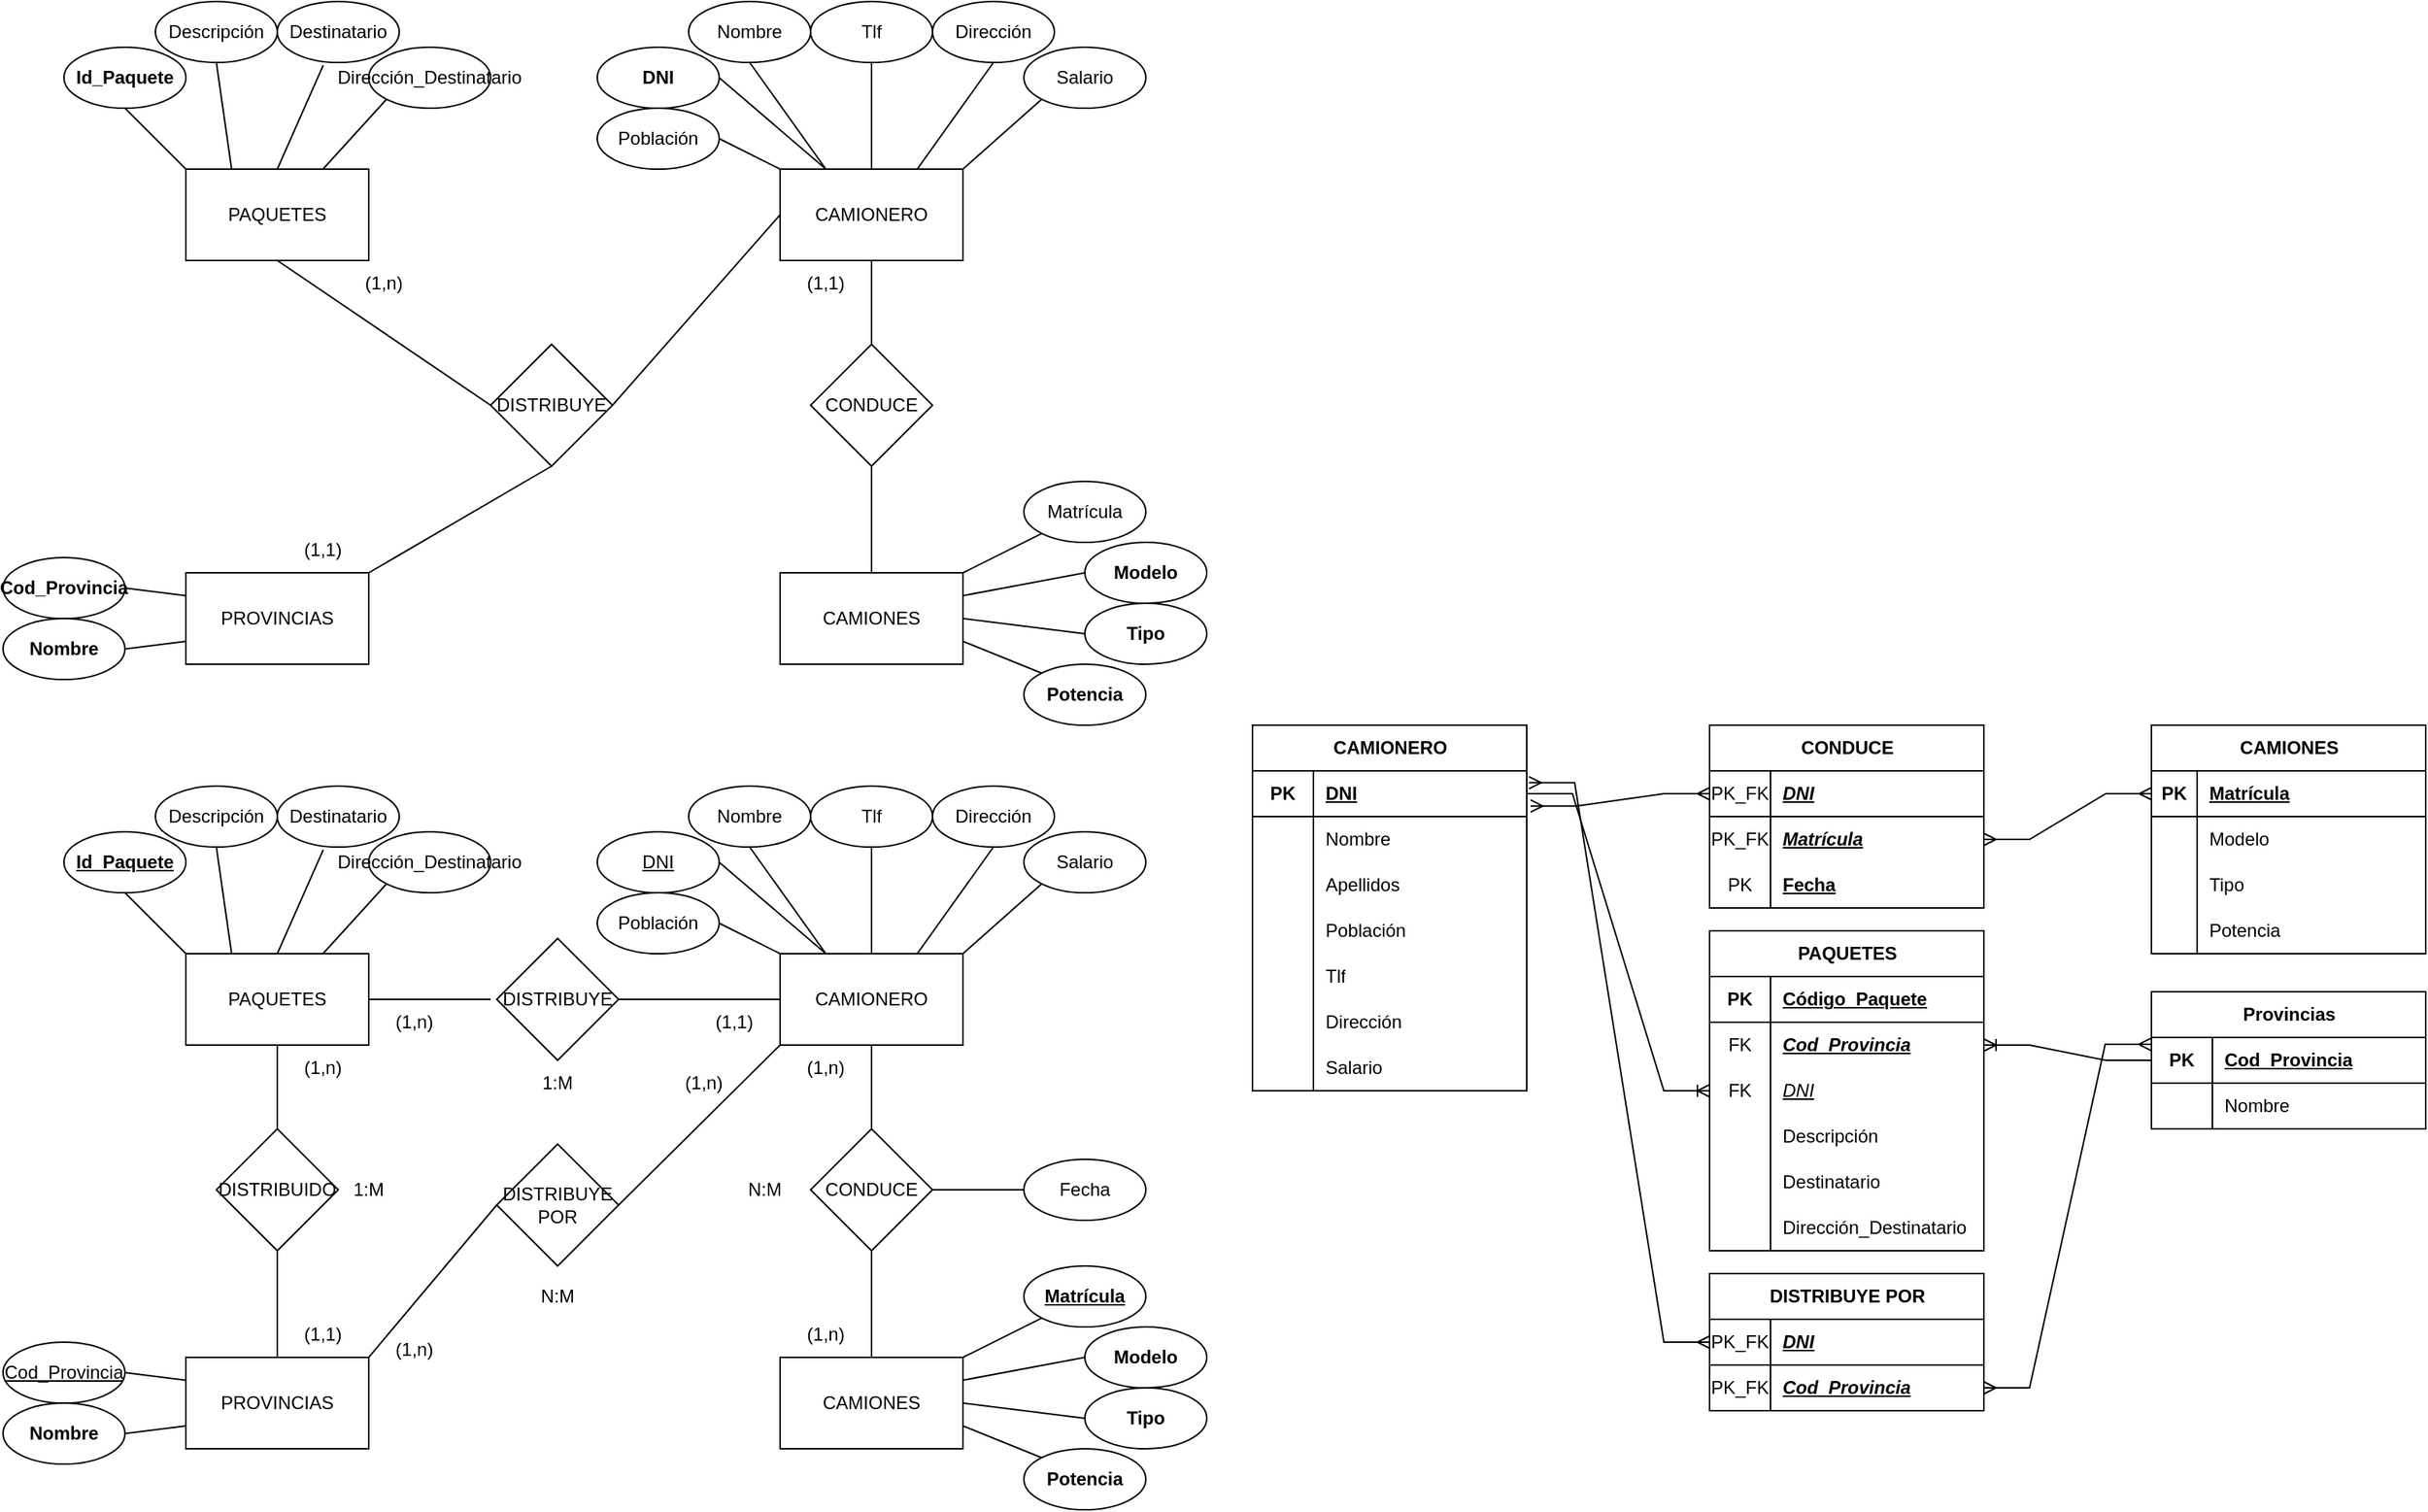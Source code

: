 <mxfile version="28.2.8">
  <diagram name="Página-1" id="vzn7hVTmKNhKhk8oJcl7">
    <mxGraphModel dx="1678" dy="874" grid="1" gridSize="10" guides="1" tooltips="1" connect="1" arrows="1" fold="1" page="1" pageScale="1" pageWidth="827" pageHeight="1169" math="0" shadow="0">
      <root>
        <mxCell id="0" />
        <mxCell id="1" parent="0" />
        <mxCell id="VgeGi53NFvHiz8YJyW3t-1" value="CAMIONES" style="rounded=0;whiteSpace=wrap;html=1;" vertex="1" parent="1">
          <mxGeometry x="600" y="380" width="120" height="60" as="geometry" />
        </mxCell>
        <mxCell id="VgeGi53NFvHiz8YJyW3t-3" value="PAQUETES" style="rounded=0;whiteSpace=wrap;html=1;" vertex="1" parent="1">
          <mxGeometry x="210" y="115" width="120" height="60" as="geometry" />
        </mxCell>
        <mxCell id="VgeGi53NFvHiz8YJyW3t-4" value="PROVINCIAS" style="rounded=0;whiteSpace=wrap;html=1;" vertex="1" parent="1">
          <mxGeometry x="210" y="380" width="120" height="60" as="geometry" />
        </mxCell>
        <mxCell id="VgeGi53NFvHiz8YJyW3t-5" value="CAMIONERO" style="rounded=0;whiteSpace=wrap;html=1;" vertex="1" parent="1">
          <mxGeometry x="600" y="115" width="120" height="60" as="geometry" />
        </mxCell>
        <mxCell id="VgeGi53NFvHiz8YJyW3t-7" value="&lt;b&gt;DNI&lt;/b&gt;" style="ellipse;whiteSpace=wrap;html=1;" vertex="1" parent="1">
          <mxGeometry x="480" y="35" width="80" height="40" as="geometry" />
        </mxCell>
        <mxCell id="VgeGi53NFvHiz8YJyW3t-12" value="Nombre" style="ellipse;whiteSpace=wrap;html=1;" vertex="1" parent="1">
          <mxGeometry x="540" y="5" width="80" height="40" as="geometry" />
        </mxCell>
        <mxCell id="VgeGi53NFvHiz8YJyW3t-13" value="Tlf" style="ellipse;whiteSpace=wrap;html=1;" vertex="1" parent="1">
          <mxGeometry x="620" y="5" width="80" height="40" as="geometry" />
        </mxCell>
        <mxCell id="VgeGi53NFvHiz8YJyW3t-14" value="Dirección" style="ellipse;whiteSpace=wrap;html=1;" vertex="1" parent="1">
          <mxGeometry x="700" y="5" width="80" height="40" as="geometry" />
        </mxCell>
        <mxCell id="VgeGi53NFvHiz8YJyW3t-15" value="Población" style="ellipse;whiteSpace=wrap;html=1;" vertex="1" parent="1">
          <mxGeometry x="480" y="75" width="80" height="40" as="geometry" />
        </mxCell>
        <mxCell id="VgeGi53NFvHiz8YJyW3t-16" value="Salario" style="ellipse;whiteSpace=wrap;html=1;" vertex="1" parent="1">
          <mxGeometry x="760" y="35" width="80" height="40" as="geometry" />
        </mxCell>
        <mxCell id="VgeGi53NFvHiz8YJyW3t-17" value="" style="endArrow=none;html=1;rounded=0;exitX=0.5;exitY=0;exitDx=0;exitDy=0;entryX=0.5;entryY=1;entryDx=0;entryDy=0;" edge="1" parent="1" source="VgeGi53NFvHiz8YJyW3t-5" target="VgeGi53NFvHiz8YJyW3t-13">
          <mxGeometry width="50" height="50" relative="1" as="geometry">
            <mxPoint x="630" y="115" as="sourcePoint" />
            <mxPoint x="680" y="65" as="targetPoint" />
          </mxGeometry>
        </mxCell>
        <mxCell id="VgeGi53NFvHiz8YJyW3t-18" value="" style="endArrow=none;html=1;rounded=0;exitX=1;exitY=0.5;exitDx=0;exitDy=0;entryX=0;entryY=0;entryDx=0;entryDy=0;" edge="1" parent="1" source="VgeGi53NFvHiz8YJyW3t-15" target="VgeGi53NFvHiz8YJyW3t-5">
          <mxGeometry width="50" height="50" relative="1" as="geometry">
            <mxPoint x="590" y="125" as="sourcePoint" />
            <mxPoint x="590" y="55" as="targetPoint" />
          </mxGeometry>
        </mxCell>
        <mxCell id="VgeGi53NFvHiz8YJyW3t-19" value="" style="endArrow=none;html=1;rounded=0;exitX=0.25;exitY=0;exitDx=0;exitDy=0;entryX=1;entryY=0.5;entryDx=0;entryDy=0;" edge="1" parent="1" source="VgeGi53NFvHiz8YJyW3t-5" target="VgeGi53NFvHiz8YJyW3t-7">
          <mxGeometry width="50" height="50" relative="1" as="geometry">
            <mxPoint x="610" y="145" as="sourcePoint" />
            <mxPoint x="610" y="75" as="targetPoint" />
          </mxGeometry>
        </mxCell>
        <mxCell id="VgeGi53NFvHiz8YJyW3t-20" value="" style="endArrow=none;html=1;rounded=0;exitX=0.25;exitY=0;exitDx=0;exitDy=0;entryX=0.5;entryY=1;entryDx=0;entryDy=0;" edge="1" parent="1" source="VgeGi53NFvHiz8YJyW3t-5" target="VgeGi53NFvHiz8YJyW3t-12">
          <mxGeometry width="50" height="50" relative="1" as="geometry">
            <mxPoint x="620" y="135" as="sourcePoint" />
            <mxPoint x="620" y="65" as="targetPoint" />
          </mxGeometry>
        </mxCell>
        <mxCell id="VgeGi53NFvHiz8YJyW3t-21" value="" style="endArrow=none;html=1;rounded=0;exitX=0.75;exitY=0;exitDx=0;exitDy=0;entryX=0.5;entryY=1;entryDx=0;entryDy=0;" edge="1" parent="1" source="VgeGi53NFvHiz8YJyW3t-5" target="VgeGi53NFvHiz8YJyW3t-14">
          <mxGeometry width="50" height="50" relative="1" as="geometry">
            <mxPoint x="730" y="155" as="sourcePoint" />
            <mxPoint x="730" y="85" as="targetPoint" />
          </mxGeometry>
        </mxCell>
        <mxCell id="VgeGi53NFvHiz8YJyW3t-22" value="" style="endArrow=none;html=1;rounded=0;exitX=0;exitY=1;exitDx=0;exitDy=0;entryX=1;entryY=0;entryDx=0;entryDy=0;" edge="1" parent="1" source="VgeGi53NFvHiz8YJyW3t-16" target="VgeGi53NFvHiz8YJyW3t-5">
          <mxGeometry width="50" height="50" relative="1" as="geometry">
            <mxPoint x="760" y="165" as="sourcePoint" />
            <mxPoint x="760" y="95" as="targetPoint" />
          </mxGeometry>
        </mxCell>
        <mxCell id="VgeGi53NFvHiz8YJyW3t-23" value="&lt;b&gt;Id_Paquete&lt;/b&gt;" style="ellipse;whiteSpace=wrap;html=1;" vertex="1" parent="1">
          <mxGeometry x="130" y="35" width="80" height="40" as="geometry" />
        </mxCell>
        <mxCell id="VgeGi53NFvHiz8YJyW3t-24" value="Descripción" style="ellipse;whiteSpace=wrap;html=1;" vertex="1" parent="1">
          <mxGeometry x="190" y="5" width="80" height="40" as="geometry" />
        </mxCell>
        <mxCell id="VgeGi53NFvHiz8YJyW3t-25" value="Dirección_Destinatario" style="ellipse;whiteSpace=wrap;html=1;" vertex="1" parent="1">
          <mxGeometry x="330" y="35" width="80" height="40" as="geometry" />
        </mxCell>
        <mxCell id="VgeGi53NFvHiz8YJyW3t-26" value="Destinatario" style="ellipse;whiteSpace=wrap;html=1;" vertex="1" parent="1">
          <mxGeometry x="270" y="5" width="80" height="40" as="geometry" />
        </mxCell>
        <mxCell id="VgeGi53NFvHiz8YJyW3t-28" value="" style="endArrow=none;html=1;rounded=0;exitX=0.5;exitY=1;exitDx=0;exitDy=0;entryX=0;entryY=0;entryDx=0;entryDy=0;" edge="1" parent="1" source="VgeGi53NFvHiz8YJyW3t-23" target="VgeGi53NFvHiz8YJyW3t-3">
          <mxGeometry width="50" height="50" relative="1" as="geometry">
            <mxPoint x="270" y="125" as="sourcePoint" />
            <mxPoint x="320" y="75" as="targetPoint" />
          </mxGeometry>
        </mxCell>
        <mxCell id="VgeGi53NFvHiz8YJyW3t-29" value="" style="endArrow=none;html=1;rounded=0;exitX=0.5;exitY=1;exitDx=0;exitDy=0;entryX=0.25;entryY=0;entryDx=0;entryDy=0;" edge="1" parent="1" source="VgeGi53NFvHiz8YJyW3t-24" target="VgeGi53NFvHiz8YJyW3t-3">
          <mxGeometry width="50" height="50" relative="1" as="geometry">
            <mxPoint x="250" y="85" as="sourcePoint" />
            <mxPoint x="290" y="125" as="targetPoint" />
          </mxGeometry>
        </mxCell>
        <mxCell id="VgeGi53NFvHiz8YJyW3t-30" value="" style="endArrow=none;html=1;rounded=0;exitX=0.377;exitY=1.046;exitDx=0;exitDy=0;entryX=0.5;entryY=0;entryDx=0;entryDy=0;exitPerimeter=0;" edge="1" parent="1" source="VgeGi53NFvHiz8YJyW3t-26" target="VgeGi53NFvHiz8YJyW3t-3">
          <mxGeometry width="50" height="50" relative="1" as="geometry">
            <mxPoint x="290" y="85" as="sourcePoint" />
            <mxPoint x="330" y="125" as="targetPoint" />
          </mxGeometry>
        </mxCell>
        <mxCell id="VgeGi53NFvHiz8YJyW3t-31" value="" style="endArrow=none;html=1;rounded=0;exitX=0;exitY=1;exitDx=0;exitDy=0;entryX=0.75;entryY=0;entryDx=0;entryDy=0;" edge="1" parent="1" source="VgeGi53NFvHiz8YJyW3t-25" target="VgeGi53NFvHiz8YJyW3t-3">
          <mxGeometry width="50" height="50" relative="1" as="geometry">
            <mxPoint x="340" y="75" as="sourcePoint" />
            <mxPoint x="380" y="115" as="targetPoint" />
          </mxGeometry>
        </mxCell>
        <mxCell id="VgeGi53NFvHiz8YJyW3t-32" value="&lt;b&gt;Cod_Provincia&lt;/b&gt;" style="ellipse;whiteSpace=wrap;html=1;" vertex="1" parent="1">
          <mxGeometry x="90" y="370" width="80" height="40" as="geometry" />
        </mxCell>
        <mxCell id="VgeGi53NFvHiz8YJyW3t-33" value="&lt;b&gt;Nombre&lt;/b&gt;" style="ellipse;whiteSpace=wrap;html=1;" vertex="1" parent="1">
          <mxGeometry x="90" y="410" width="80" height="40" as="geometry" />
        </mxCell>
        <mxCell id="VgeGi53NFvHiz8YJyW3t-34" value="" style="endArrow=none;html=1;rounded=0;exitX=1;exitY=0.5;exitDx=0;exitDy=0;entryX=0;entryY=0.25;entryDx=0;entryDy=0;" edge="1" parent="1" source="VgeGi53NFvHiz8YJyW3t-32" target="VgeGi53NFvHiz8YJyW3t-4">
          <mxGeometry width="50" height="50" relative="1" as="geometry">
            <mxPoint x="170" y="340" as="sourcePoint" />
            <mxPoint x="210" y="360" as="targetPoint" />
          </mxGeometry>
        </mxCell>
        <mxCell id="VgeGi53NFvHiz8YJyW3t-35" value="" style="endArrow=none;html=1;rounded=0;exitX=1;exitY=0.5;exitDx=0;exitDy=0;entryX=0;entryY=0.75;entryDx=0;entryDy=0;" edge="1" parent="1" source="VgeGi53NFvHiz8YJyW3t-33" target="VgeGi53NFvHiz8YJyW3t-4">
          <mxGeometry width="50" height="50" relative="1" as="geometry">
            <mxPoint x="150" y="460" as="sourcePoint" />
            <mxPoint x="190" y="480" as="targetPoint" />
          </mxGeometry>
        </mxCell>
        <mxCell id="VgeGi53NFvHiz8YJyW3t-36" value="Matrícula" style="ellipse;whiteSpace=wrap;html=1;" vertex="1" parent="1">
          <mxGeometry x="760" y="320" width="80" height="40" as="geometry" />
        </mxCell>
        <mxCell id="VgeGi53NFvHiz8YJyW3t-37" value="&lt;b&gt;Potencia&lt;/b&gt;" style="ellipse;whiteSpace=wrap;html=1;" vertex="1" parent="1">
          <mxGeometry x="760" y="440" width="80" height="40" as="geometry" />
        </mxCell>
        <mxCell id="VgeGi53NFvHiz8YJyW3t-38" value="&lt;b&gt;Tipo&lt;/b&gt;" style="ellipse;whiteSpace=wrap;html=1;" vertex="1" parent="1">
          <mxGeometry x="800" y="400" width="80" height="40" as="geometry" />
        </mxCell>
        <mxCell id="VgeGi53NFvHiz8YJyW3t-39" value="&lt;b&gt;Modelo&lt;/b&gt;" style="ellipse;whiteSpace=wrap;html=1;" vertex="1" parent="1">
          <mxGeometry x="800" y="360" width="80" height="40" as="geometry" />
        </mxCell>
        <mxCell id="VgeGi53NFvHiz8YJyW3t-42" value="" style="endArrow=none;html=1;rounded=0;exitX=1;exitY=0;exitDx=0;exitDy=0;entryX=0;entryY=1;entryDx=0;entryDy=0;" edge="1" parent="1" source="VgeGi53NFvHiz8YJyW3t-1" target="VgeGi53NFvHiz8YJyW3t-36">
          <mxGeometry width="50" height="50" relative="1" as="geometry">
            <mxPoint x="1070" y="300" as="sourcePoint" />
            <mxPoint x="1120" y="335" as="targetPoint" />
          </mxGeometry>
        </mxCell>
        <mxCell id="VgeGi53NFvHiz8YJyW3t-43" value="" style="endArrow=none;html=1;rounded=0;exitX=1;exitY=0.25;exitDx=0;exitDy=0;entryX=0;entryY=0.5;entryDx=0;entryDy=0;" edge="1" parent="1" source="VgeGi53NFvHiz8YJyW3t-1" target="VgeGi53NFvHiz8YJyW3t-39">
          <mxGeometry width="50" height="50" relative="1" as="geometry">
            <mxPoint x="1100" y="370" as="sourcePoint" />
            <mxPoint x="1150" y="405" as="targetPoint" />
          </mxGeometry>
        </mxCell>
        <mxCell id="VgeGi53NFvHiz8YJyW3t-44" value="" style="endArrow=none;html=1;rounded=0;exitX=1;exitY=0.5;exitDx=0;exitDy=0;entryX=0;entryY=0.5;entryDx=0;entryDy=0;" edge="1" parent="1" source="VgeGi53NFvHiz8YJyW3t-1" target="VgeGi53NFvHiz8YJyW3t-38">
          <mxGeometry width="50" height="50" relative="1" as="geometry">
            <mxPoint x="1110" y="390" as="sourcePoint" />
            <mxPoint x="1160" y="425" as="targetPoint" />
          </mxGeometry>
        </mxCell>
        <mxCell id="VgeGi53NFvHiz8YJyW3t-45" value="" style="endArrow=none;html=1;rounded=0;exitX=1;exitY=0.75;exitDx=0;exitDy=0;entryX=0;entryY=0;entryDx=0;entryDy=0;" edge="1" parent="1" source="VgeGi53NFvHiz8YJyW3t-1" target="VgeGi53NFvHiz8YJyW3t-37">
          <mxGeometry width="50" height="50" relative="1" as="geometry">
            <mxPoint x="1120" y="430" as="sourcePoint" />
            <mxPoint x="1170" y="465" as="targetPoint" />
          </mxGeometry>
        </mxCell>
        <mxCell id="VgeGi53NFvHiz8YJyW3t-46" value="DISTRIBUYE" style="rhombus;whiteSpace=wrap;html=1;" vertex="1" parent="1">
          <mxGeometry x="410" y="230" width="80" height="80" as="geometry" />
        </mxCell>
        <mxCell id="VgeGi53NFvHiz8YJyW3t-58" value="CONDUCE" style="rhombus;whiteSpace=wrap;html=1;" vertex="1" parent="1">
          <mxGeometry x="620" y="230" width="80" height="80" as="geometry" />
        </mxCell>
        <mxCell id="VgeGi53NFvHiz8YJyW3t-60" value="" style="endArrow=none;html=1;rounded=0;exitX=0.5;exitY=0;exitDx=0;exitDy=0;entryX=0.5;entryY=1;entryDx=0;entryDy=0;" edge="1" parent="1" source="VgeGi53NFvHiz8YJyW3t-58" target="VgeGi53NFvHiz8YJyW3t-5">
          <mxGeometry width="50" height="50" relative="1" as="geometry">
            <mxPoint x="570" y="190" as="sourcePoint" />
            <mxPoint x="670" y="190" as="targetPoint" />
          </mxGeometry>
        </mxCell>
        <mxCell id="VgeGi53NFvHiz8YJyW3t-61" value="" style="endArrow=none;html=1;rounded=0;exitX=0.5;exitY=0;exitDx=0;exitDy=0;entryX=0.5;entryY=1;entryDx=0;entryDy=0;" edge="1" parent="1" source="VgeGi53NFvHiz8YJyW3t-1" target="VgeGi53NFvHiz8YJyW3t-58">
          <mxGeometry width="50" height="50" relative="1" as="geometry">
            <mxPoint x="650" y="340" as="sourcePoint" />
            <mxPoint x="750" y="340" as="targetPoint" />
          </mxGeometry>
        </mxCell>
        <mxCell id="VgeGi53NFvHiz8YJyW3t-64" value="" style="endArrow=none;html=1;rounded=0;exitX=1;exitY=0.5;exitDx=0;exitDy=0;entryX=0;entryY=0.5;entryDx=0;entryDy=0;" edge="1" parent="1" source="VgeGi53NFvHiz8YJyW3t-46" target="VgeGi53NFvHiz8YJyW3t-5">
          <mxGeometry width="50" height="50" relative="1" as="geometry">
            <mxPoint x="450" y="230" as="sourcePoint" />
            <mxPoint x="500" y="180" as="targetPoint" />
          </mxGeometry>
        </mxCell>
        <mxCell id="VgeGi53NFvHiz8YJyW3t-65" value="" style="endArrow=none;html=1;rounded=0;exitX=0;exitY=0.5;exitDx=0;exitDy=0;entryX=0.5;entryY=1;entryDx=0;entryDy=0;" edge="1" parent="1" source="VgeGi53NFvHiz8YJyW3t-46" target="VgeGi53NFvHiz8YJyW3t-3">
          <mxGeometry width="50" height="50" relative="1" as="geometry">
            <mxPoint x="390" y="315" as="sourcePoint" />
            <mxPoint x="520" y="210" as="targetPoint" />
          </mxGeometry>
        </mxCell>
        <mxCell id="VgeGi53NFvHiz8YJyW3t-66" value="" style="endArrow=none;html=1;rounded=0;exitX=1;exitY=0;exitDx=0;exitDy=0;entryX=0.5;entryY=1;entryDx=0;entryDy=0;" edge="1" parent="1" source="VgeGi53NFvHiz8YJyW3t-4" target="VgeGi53NFvHiz8YJyW3t-46">
          <mxGeometry width="50" height="50" relative="1" as="geometry">
            <mxPoint x="300" y="425" as="sourcePoint" />
            <mxPoint x="430" y="320" as="targetPoint" />
          </mxGeometry>
        </mxCell>
        <mxCell id="VgeGi53NFvHiz8YJyW3t-67" value="(1,n)" style="text;html=1;whiteSpace=wrap;strokeColor=none;fillColor=none;align=center;verticalAlign=middle;rounded=0;" vertex="1" parent="1">
          <mxGeometry x="310" y="175" width="60" height="30" as="geometry" />
        </mxCell>
        <mxCell id="VgeGi53NFvHiz8YJyW3t-69" value="(1,1)" style="text;html=1;whiteSpace=wrap;strokeColor=none;fillColor=none;align=center;verticalAlign=middle;rounded=0;" vertex="1" parent="1">
          <mxGeometry x="270" y="350" width="60" height="30" as="geometry" />
        </mxCell>
        <mxCell id="VgeGi53NFvHiz8YJyW3t-71" value="(1,1)" style="text;html=1;whiteSpace=wrap;strokeColor=none;fillColor=none;align=center;verticalAlign=middle;rounded=0;" vertex="1" parent="1">
          <mxGeometry x="600" y="175" width="60" height="30" as="geometry" />
        </mxCell>
        <mxCell id="VgeGi53NFvHiz8YJyW3t-72" value="CAMIONES" style="rounded=0;whiteSpace=wrap;html=1;" vertex="1" parent="1">
          <mxGeometry x="600" y="895" width="120" height="60" as="geometry" />
        </mxCell>
        <mxCell id="VgeGi53NFvHiz8YJyW3t-73" value="PAQUETES" style="rounded=0;whiteSpace=wrap;html=1;" vertex="1" parent="1">
          <mxGeometry x="210" y="630" width="120" height="60" as="geometry" />
        </mxCell>
        <mxCell id="VgeGi53NFvHiz8YJyW3t-74" value="PROVINCIAS" style="rounded=0;whiteSpace=wrap;html=1;" vertex="1" parent="1">
          <mxGeometry x="210" y="895" width="120" height="60" as="geometry" />
        </mxCell>
        <mxCell id="VgeGi53NFvHiz8YJyW3t-75" value="CAMIONERO" style="rounded=0;whiteSpace=wrap;html=1;" vertex="1" parent="1">
          <mxGeometry x="600" y="630" width="120" height="60" as="geometry" />
        </mxCell>
        <mxCell id="VgeGi53NFvHiz8YJyW3t-76" value="&lt;u&gt;DNI&lt;/u&gt;" style="ellipse;whiteSpace=wrap;html=1;" vertex="1" parent="1">
          <mxGeometry x="480" y="550" width="80" height="40" as="geometry" />
        </mxCell>
        <mxCell id="VgeGi53NFvHiz8YJyW3t-77" value="Nombre" style="ellipse;whiteSpace=wrap;html=1;" vertex="1" parent="1">
          <mxGeometry x="540" y="520" width="80" height="40" as="geometry" />
        </mxCell>
        <mxCell id="VgeGi53NFvHiz8YJyW3t-78" value="Tlf" style="ellipse;whiteSpace=wrap;html=1;" vertex="1" parent="1">
          <mxGeometry x="620" y="520" width="80" height="40" as="geometry" />
        </mxCell>
        <mxCell id="VgeGi53NFvHiz8YJyW3t-79" value="Dirección" style="ellipse;whiteSpace=wrap;html=1;" vertex="1" parent="1">
          <mxGeometry x="700" y="520" width="80" height="40" as="geometry" />
        </mxCell>
        <mxCell id="VgeGi53NFvHiz8YJyW3t-80" value="Población" style="ellipse;whiteSpace=wrap;html=1;" vertex="1" parent="1">
          <mxGeometry x="480" y="590" width="80" height="40" as="geometry" />
        </mxCell>
        <mxCell id="VgeGi53NFvHiz8YJyW3t-81" value="Salario" style="ellipse;whiteSpace=wrap;html=1;" vertex="1" parent="1">
          <mxGeometry x="760" y="550" width="80" height="40" as="geometry" />
        </mxCell>
        <mxCell id="VgeGi53NFvHiz8YJyW3t-82" value="" style="endArrow=none;html=1;rounded=0;exitX=0.5;exitY=0;exitDx=0;exitDy=0;entryX=0.5;entryY=1;entryDx=0;entryDy=0;" edge="1" parent="1" source="VgeGi53NFvHiz8YJyW3t-75" target="VgeGi53NFvHiz8YJyW3t-78">
          <mxGeometry width="50" height="50" relative="1" as="geometry">
            <mxPoint x="630" y="630" as="sourcePoint" />
            <mxPoint x="680" y="580" as="targetPoint" />
          </mxGeometry>
        </mxCell>
        <mxCell id="VgeGi53NFvHiz8YJyW3t-83" value="" style="endArrow=none;html=1;rounded=0;exitX=1;exitY=0.5;exitDx=0;exitDy=0;entryX=0;entryY=0;entryDx=0;entryDy=0;" edge="1" parent="1" source="VgeGi53NFvHiz8YJyW3t-80" target="VgeGi53NFvHiz8YJyW3t-75">
          <mxGeometry width="50" height="50" relative="1" as="geometry">
            <mxPoint x="590" y="640" as="sourcePoint" />
            <mxPoint x="590" y="570" as="targetPoint" />
          </mxGeometry>
        </mxCell>
        <mxCell id="VgeGi53NFvHiz8YJyW3t-84" value="" style="endArrow=none;html=1;rounded=0;exitX=0.25;exitY=0;exitDx=0;exitDy=0;entryX=1;entryY=0.5;entryDx=0;entryDy=0;" edge="1" parent="1" source="VgeGi53NFvHiz8YJyW3t-75" target="VgeGi53NFvHiz8YJyW3t-76">
          <mxGeometry width="50" height="50" relative="1" as="geometry">
            <mxPoint x="610" y="660" as="sourcePoint" />
            <mxPoint x="610" y="590" as="targetPoint" />
          </mxGeometry>
        </mxCell>
        <mxCell id="VgeGi53NFvHiz8YJyW3t-85" value="" style="endArrow=none;html=1;rounded=0;exitX=0.25;exitY=0;exitDx=0;exitDy=0;entryX=0.5;entryY=1;entryDx=0;entryDy=0;" edge="1" parent="1" source="VgeGi53NFvHiz8YJyW3t-75" target="VgeGi53NFvHiz8YJyW3t-77">
          <mxGeometry width="50" height="50" relative="1" as="geometry">
            <mxPoint x="620" y="650" as="sourcePoint" />
            <mxPoint x="620" y="580" as="targetPoint" />
          </mxGeometry>
        </mxCell>
        <mxCell id="VgeGi53NFvHiz8YJyW3t-86" value="" style="endArrow=none;html=1;rounded=0;exitX=0.75;exitY=0;exitDx=0;exitDy=0;entryX=0.5;entryY=1;entryDx=0;entryDy=0;" edge="1" parent="1" source="VgeGi53NFvHiz8YJyW3t-75" target="VgeGi53NFvHiz8YJyW3t-79">
          <mxGeometry width="50" height="50" relative="1" as="geometry">
            <mxPoint x="730" y="670" as="sourcePoint" />
            <mxPoint x="730" y="600" as="targetPoint" />
          </mxGeometry>
        </mxCell>
        <mxCell id="VgeGi53NFvHiz8YJyW3t-87" value="" style="endArrow=none;html=1;rounded=0;exitX=0;exitY=1;exitDx=0;exitDy=0;entryX=1;entryY=0;entryDx=0;entryDy=0;" edge="1" parent="1" source="VgeGi53NFvHiz8YJyW3t-81" target="VgeGi53NFvHiz8YJyW3t-75">
          <mxGeometry width="50" height="50" relative="1" as="geometry">
            <mxPoint x="760" y="680" as="sourcePoint" />
            <mxPoint x="760" y="610" as="targetPoint" />
          </mxGeometry>
        </mxCell>
        <mxCell id="VgeGi53NFvHiz8YJyW3t-88" value="&lt;b&gt;&lt;u&gt;Id_Paquete&lt;/u&gt;&lt;/b&gt;" style="ellipse;whiteSpace=wrap;html=1;" vertex="1" parent="1">
          <mxGeometry x="130" y="550" width="80" height="40" as="geometry" />
        </mxCell>
        <mxCell id="VgeGi53NFvHiz8YJyW3t-89" value="Descripción" style="ellipse;whiteSpace=wrap;html=1;" vertex="1" parent="1">
          <mxGeometry x="190" y="520" width="80" height="40" as="geometry" />
        </mxCell>
        <mxCell id="VgeGi53NFvHiz8YJyW3t-90" value="Dirección_Destinatario" style="ellipse;whiteSpace=wrap;html=1;" vertex="1" parent="1">
          <mxGeometry x="330" y="550" width="80" height="40" as="geometry" />
        </mxCell>
        <mxCell id="VgeGi53NFvHiz8YJyW3t-91" value="Destinatario" style="ellipse;whiteSpace=wrap;html=1;" vertex="1" parent="1">
          <mxGeometry x="270" y="520" width="80" height="40" as="geometry" />
        </mxCell>
        <mxCell id="VgeGi53NFvHiz8YJyW3t-92" value="" style="endArrow=none;html=1;rounded=0;exitX=0.5;exitY=1;exitDx=0;exitDy=0;entryX=0;entryY=0;entryDx=0;entryDy=0;" edge="1" parent="1" source="VgeGi53NFvHiz8YJyW3t-88" target="VgeGi53NFvHiz8YJyW3t-73">
          <mxGeometry width="50" height="50" relative="1" as="geometry">
            <mxPoint x="270" y="640" as="sourcePoint" />
            <mxPoint x="320" y="590" as="targetPoint" />
          </mxGeometry>
        </mxCell>
        <mxCell id="VgeGi53NFvHiz8YJyW3t-93" value="" style="endArrow=none;html=1;rounded=0;exitX=0.5;exitY=1;exitDx=0;exitDy=0;entryX=0.25;entryY=0;entryDx=0;entryDy=0;" edge="1" parent="1" source="VgeGi53NFvHiz8YJyW3t-89" target="VgeGi53NFvHiz8YJyW3t-73">
          <mxGeometry width="50" height="50" relative="1" as="geometry">
            <mxPoint x="250" y="600" as="sourcePoint" />
            <mxPoint x="290" y="640" as="targetPoint" />
          </mxGeometry>
        </mxCell>
        <mxCell id="VgeGi53NFvHiz8YJyW3t-94" value="" style="endArrow=none;html=1;rounded=0;exitX=0.377;exitY=1.046;exitDx=0;exitDy=0;entryX=0.5;entryY=0;entryDx=0;entryDy=0;exitPerimeter=0;" edge="1" parent="1" source="VgeGi53NFvHiz8YJyW3t-91" target="VgeGi53NFvHiz8YJyW3t-73">
          <mxGeometry width="50" height="50" relative="1" as="geometry">
            <mxPoint x="290" y="600" as="sourcePoint" />
            <mxPoint x="330" y="640" as="targetPoint" />
          </mxGeometry>
        </mxCell>
        <mxCell id="VgeGi53NFvHiz8YJyW3t-95" value="" style="endArrow=none;html=1;rounded=0;exitX=0;exitY=1;exitDx=0;exitDy=0;entryX=0.75;entryY=0;entryDx=0;entryDy=0;" edge="1" parent="1" source="VgeGi53NFvHiz8YJyW3t-90" target="VgeGi53NFvHiz8YJyW3t-73">
          <mxGeometry width="50" height="50" relative="1" as="geometry">
            <mxPoint x="340" y="590" as="sourcePoint" />
            <mxPoint x="380" y="630" as="targetPoint" />
          </mxGeometry>
        </mxCell>
        <mxCell id="VgeGi53NFvHiz8YJyW3t-96" value="&lt;u&gt;Cod_Provincia&lt;/u&gt;" style="ellipse;whiteSpace=wrap;html=1;" vertex="1" parent="1">
          <mxGeometry x="90" y="885" width="80" height="40" as="geometry" />
        </mxCell>
        <mxCell id="VgeGi53NFvHiz8YJyW3t-97" value="&lt;b&gt;Nombre&lt;/b&gt;" style="ellipse;whiteSpace=wrap;html=1;" vertex="1" parent="1">
          <mxGeometry x="90" y="925" width="80" height="40" as="geometry" />
        </mxCell>
        <mxCell id="VgeGi53NFvHiz8YJyW3t-98" value="" style="endArrow=none;html=1;rounded=0;exitX=1;exitY=0.5;exitDx=0;exitDy=0;entryX=0;entryY=0.25;entryDx=0;entryDy=0;" edge="1" parent="1" source="VgeGi53NFvHiz8YJyW3t-96" target="VgeGi53NFvHiz8YJyW3t-74">
          <mxGeometry width="50" height="50" relative="1" as="geometry">
            <mxPoint x="170" y="855" as="sourcePoint" />
            <mxPoint x="210" y="875" as="targetPoint" />
          </mxGeometry>
        </mxCell>
        <mxCell id="VgeGi53NFvHiz8YJyW3t-99" value="" style="endArrow=none;html=1;rounded=0;exitX=1;exitY=0.5;exitDx=0;exitDy=0;entryX=0;entryY=0.75;entryDx=0;entryDy=0;" edge="1" parent="1" source="VgeGi53NFvHiz8YJyW3t-97" target="VgeGi53NFvHiz8YJyW3t-74">
          <mxGeometry width="50" height="50" relative="1" as="geometry">
            <mxPoint x="150" y="975" as="sourcePoint" />
            <mxPoint x="190" y="995" as="targetPoint" />
          </mxGeometry>
        </mxCell>
        <mxCell id="VgeGi53NFvHiz8YJyW3t-100" value="&lt;b&gt;&lt;u&gt;Matrícula&lt;/u&gt;&lt;/b&gt;" style="ellipse;whiteSpace=wrap;html=1;" vertex="1" parent="1">
          <mxGeometry x="760" y="835" width="80" height="40" as="geometry" />
        </mxCell>
        <mxCell id="VgeGi53NFvHiz8YJyW3t-101" value="&lt;b&gt;Potencia&lt;/b&gt;" style="ellipse;whiteSpace=wrap;html=1;" vertex="1" parent="1">
          <mxGeometry x="760" y="955" width="80" height="40" as="geometry" />
        </mxCell>
        <mxCell id="VgeGi53NFvHiz8YJyW3t-102" value="&lt;b&gt;Tipo&lt;/b&gt;" style="ellipse;whiteSpace=wrap;html=1;" vertex="1" parent="1">
          <mxGeometry x="800" y="915" width="80" height="40" as="geometry" />
        </mxCell>
        <mxCell id="VgeGi53NFvHiz8YJyW3t-103" value="&lt;b&gt;Modelo&lt;/b&gt;" style="ellipse;whiteSpace=wrap;html=1;" vertex="1" parent="1">
          <mxGeometry x="800" y="875" width="80" height="40" as="geometry" />
        </mxCell>
        <mxCell id="VgeGi53NFvHiz8YJyW3t-104" value="" style="endArrow=none;html=1;rounded=0;exitX=1;exitY=0;exitDx=0;exitDy=0;entryX=0;entryY=1;entryDx=0;entryDy=0;" edge="1" parent="1" source="VgeGi53NFvHiz8YJyW3t-72" target="VgeGi53NFvHiz8YJyW3t-100">
          <mxGeometry width="50" height="50" relative="1" as="geometry">
            <mxPoint x="1070" y="815" as="sourcePoint" />
            <mxPoint x="1120" y="850" as="targetPoint" />
          </mxGeometry>
        </mxCell>
        <mxCell id="VgeGi53NFvHiz8YJyW3t-105" value="" style="endArrow=none;html=1;rounded=0;exitX=1;exitY=0.25;exitDx=0;exitDy=0;entryX=0;entryY=0.5;entryDx=0;entryDy=0;" edge="1" parent="1" source="VgeGi53NFvHiz8YJyW3t-72" target="VgeGi53NFvHiz8YJyW3t-103">
          <mxGeometry width="50" height="50" relative="1" as="geometry">
            <mxPoint x="1100" y="885" as="sourcePoint" />
            <mxPoint x="1150" y="920" as="targetPoint" />
          </mxGeometry>
        </mxCell>
        <mxCell id="VgeGi53NFvHiz8YJyW3t-106" value="" style="endArrow=none;html=1;rounded=0;exitX=1;exitY=0.5;exitDx=0;exitDy=0;entryX=0;entryY=0.5;entryDx=0;entryDy=0;" edge="1" parent="1" source="VgeGi53NFvHiz8YJyW3t-72" target="VgeGi53NFvHiz8YJyW3t-102">
          <mxGeometry width="50" height="50" relative="1" as="geometry">
            <mxPoint x="1110" y="905" as="sourcePoint" />
            <mxPoint x="1160" y="940" as="targetPoint" />
          </mxGeometry>
        </mxCell>
        <mxCell id="VgeGi53NFvHiz8YJyW3t-107" value="" style="endArrow=none;html=1;rounded=0;exitX=1;exitY=0.75;exitDx=0;exitDy=0;entryX=0;entryY=0;entryDx=0;entryDy=0;" edge="1" parent="1" source="VgeGi53NFvHiz8YJyW3t-72" target="VgeGi53NFvHiz8YJyW3t-101">
          <mxGeometry width="50" height="50" relative="1" as="geometry">
            <mxPoint x="1120" y="945" as="sourcePoint" />
            <mxPoint x="1170" y="980" as="targetPoint" />
          </mxGeometry>
        </mxCell>
        <mxCell id="VgeGi53NFvHiz8YJyW3t-108" value="DISTRIBUYE" style="rhombus;whiteSpace=wrap;html=1;" vertex="1" parent="1">
          <mxGeometry x="414" y="620" width="80" height="80" as="geometry" />
        </mxCell>
        <mxCell id="VgeGi53NFvHiz8YJyW3t-109" value="CONDUCE" style="rhombus;whiteSpace=wrap;html=1;" vertex="1" parent="1">
          <mxGeometry x="620" y="745" width="80" height="80" as="geometry" />
        </mxCell>
        <mxCell id="VgeGi53NFvHiz8YJyW3t-110" value="" style="endArrow=none;html=1;rounded=0;exitX=0.5;exitY=0;exitDx=0;exitDy=0;entryX=0.5;entryY=1;entryDx=0;entryDy=0;" edge="1" parent="1" source="VgeGi53NFvHiz8YJyW3t-109" target="VgeGi53NFvHiz8YJyW3t-75">
          <mxGeometry width="50" height="50" relative="1" as="geometry">
            <mxPoint x="570" y="705" as="sourcePoint" />
            <mxPoint x="670" y="705" as="targetPoint" />
          </mxGeometry>
        </mxCell>
        <mxCell id="VgeGi53NFvHiz8YJyW3t-111" value="" style="endArrow=none;html=1;rounded=0;exitX=0.5;exitY=0;exitDx=0;exitDy=0;entryX=0.5;entryY=1;entryDx=0;entryDy=0;" edge="1" parent="1" source="VgeGi53NFvHiz8YJyW3t-72" target="VgeGi53NFvHiz8YJyW3t-109">
          <mxGeometry width="50" height="50" relative="1" as="geometry">
            <mxPoint x="650" y="855" as="sourcePoint" />
            <mxPoint x="750" y="855" as="targetPoint" />
          </mxGeometry>
        </mxCell>
        <mxCell id="VgeGi53NFvHiz8YJyW3t-117" value="(1,n)" style="text;html=1;whiteSpace=wrap;strokeColor=none;fillColor=none;align=center;verticalAlign=middle;rounded=0;" vertex="1" parent="1">
          <mxGeometry x="600" y="690" width="60" height="30" as="geometry" />
        </mxCell>
        <mxCell id="VgeGi53NFvHiz8YJyW3t-119" value="" style="endArrow=none;html=1;rounded=0;exitX=0;exitY=0.5;exitDx=0;exitDy=0;entryX=1;entryY=0.5;entryDx=0;entryDy=0;" edge="1" parent="1" source="VgeGi53NFvHiz8YJyW3t-75" target="VgeGi53NFvHiz8YJyW3t-108">
          <mxGeometry width="50" height="50" relative="1" as="geometry">
            <mxPoint x="520" y="715" as="sourcePoint" />
            <mxPoint x="520" y="660" as="targetPoint" />
          </mxGeometry>
        </mxCell>
        <mxCell id="VgeGi53NFvHiz8YJyW3t-120" value="" style="endArrow=none;html=1;rounded=0;entryX=1;entryY=0.5;entryDx=0;entryDy=0;" edge="1" parent="1" target="VgeGi53NFvHiz8YJyW3t-73">
          <mxGeometry width="50" height="50" relative="1" as="geometry">
            <mxPoint x="410" y="660" as="sourcePoint" />
            <mxPoint x="360" y="660" as="targetPoint" />
          </mxGeometry>
        </mxCell>
        <mxCell id="VgeGi53NFvHiz8YJyW3t-121" value="DISTRIBUIDO" style="rhombus;whiteSpace=wrap;html=1;" vertex="1" parent="1">
          <mxGeometry x="230" y="745" width="80" height="80" as="geometry" />
        </mxCell>
        <mxCell id="VgeGi53NFvHiz8YJyW3t-122" value="" style="endArrow=none;html=1;rounded=0;entryX=0.5;entryY=0;entryDx=0;entryDy=0;exitX=0.5;exitY=1;exitDx=0;exitDy=0;" edge="1" parent="1" source="VgeGi53NFvHiz8YJyW3t-73" target="VgeGi53NFvHiz8YJyW3t-121">
          <mxGeometry width="50" height="50" relative="1" as="geometry">
            <mxPoint x="310" y="720" as="sourcePoint" />
            <mxPoint x="230" y="720" as="targetPoint" />
          </mxGeometry>
        </mxCell>
        <mxCell id="VgeGi53NFvHiz8YJyW3t-123" value="" style="endArrow=none;html=1;rounded=0;entryX=0.5;entryY=0;entryDx=0;entryDy=0;exitX=0.5;exitY=1;exitDx=0;exitDy=0;" edge="1" parent="1" source="VgeGi53NFvHiz8YJyW3t-121" target="VgeGi53NFvHiz8YJyW3t-74">
          <mxGeometry width="50" height="50" relative="1" as="geometry">
            <mxPoint x="370" y="860" as="sourcePoint" />
            <mxPoint x="290" y="860" as="targetPoint" />
          </mxGeometry>
        </mxCell>
        <mxCell id="VgeGi53NFvHiz8YJyW3t-124" value="(1,n)" style="text;html=1;whiteSpace=wrap;strokeColor=none;fillColor=none;align=center;verticalAlign=middle;rounded=0;" vertex="1" parent="1">
          <mxGeometry x="600" y="865" width="60" height="30" as="geometry" />
        </mxCell>
        <mxCell id="VgeGi53NFvHiz8YJyW3t-125" value="(1,n)" style="text;html=1;whiteSpace=wrap;strokeColor=none;fillColor=none;align=center;verticalAlign=middle;rounded=0;" vertex="1" parent="1">
          <mxGeometry x="330" y="660" width="60" height="30" as="geometry" />
        </mxCell>
        <mxCell id="VgeGi53NFvHiz8YJyW3t-126" value="(1,1)" style="text;html=1;whiteSpace=wrap;strokeColor=none;fillColor=none;align=center;verticalAlign=middle;rounded=0;" vertex="1" parent="1">
          <mxGeometry x="540" y="660" width="60" height="30" as="geometry" />
        </mxCell>
        <mxCell id="VgeGi53NFvHiz8YJyW3t-127" value="(1,n)" style="text;html=1;whiteSpace=wrap;strokeColor=none;fillColor=none;align=center;verticalAlign=middle;rounded=0;" vertex="1" parent="1">
          <mxGeometry x="270" y="690" width="60" height="30" as="geometry" />
        </mxCell>
        <mxCell id="VgeGi53NFvHiz8YJyW3t-128" value="(1,1)" style="text;html=1;whiteSpace=wrap;strokeColor=none;fillColor=none;align=center;verticalAlign=middle;rounded=0;" vertex="1" parent="1">
          <mxGeometry x="270" y="865" width="60" height="30" as="geometry" />
        </mxCell>
        <mxCell id="VgeGi53NFvHiz8YJyW3t-129" value="1:M" style="text;html=1;whiteSpace=wrap;strokeColor=none;fillColor=none;align=center;verticalAlign=middle;rounded=0;" vertex="1" parent="1">
          <mxGeometry x="424" y="700" width="60" height="30" as="geometry" />
        </mxCell>
        <mxCell id="VgeGi53NFvHiz8YJyW3t-130" value="N:M" style="text;html=1;whiteSpace=wrap;strokeColor=none;fillColor=none;align=center;verticalAlign=middle;rounded=0;" vertex="1" parent="1">
          <mxGeometry x="560" y="770" width="60" height="30" as="geometry" />
        </mxCell>
        <mxCell id="VgeGi53NFvHiz8YJyW3t-131" value="1:M" style="text;html=1;whiteSpace=wrap;strokeColor=none;fillColor=none;align=center;verticalAlign=middle;rounded=0;" vertex="1" parent="1">
          <mxGeometry x="300" y="770" width="60" height="30" as="geometry" />
        </mxCell>
        <mxCell id="VgeGi53NFvHiz8YJyW3t-132" value="PAQUETES" style="shape=table;startSize=30;container=1;collapsible=1;childLayout=tableLayout;fixedRows=1;rowLines=0;fontStyle=1;align=center;resizeLast=1;html=1;" vertex="1" parent="1">
          <mxGeometry x="1210" y="615" width="180" height="210" as="geometry" />
        </mxCell>
        <mxCell id="VgeGi53NFvHiz8YJyW3t-133" value="" style="shape=tableRow;horizontal=0;startSize=0;swimlaneHead=0;swimlaneBody=0;fillColor=none;collapsible=0;dropTarget=0;points=[[0,0.5],[1,0.5]];portConstraint=eastwest;top=0;left=0;right=0;bottom=1;" vertex="1" parent="VgeGi53NFvHiz8YJyW3t-132">
          <mxGeometry y="30" width="180" height="30" as="geometry" />
        </mxCell>
        <mxCell id="VgeGi53NFvHiz8YJyW3t-134" value="PK" style="shape=partialRectangle;connectable=0;fillColor=none;top=0;left=0;bottom=0;right=0;fontStyle=1;overflow=hidden;whiteSpace=wrap;html=1;" vertex="1" parent="VgeGi53NFvHiz8YJyW3t-133">
          <mxGeometry width="40.0" height="30" as="geometry">
            <mxRectangle width="40.0" height="30" as="alternateBounds" />
          </mxGeometry>
        </mxCell>
        <mxCell id="VgeGi53NFvHiz8YJyW3t-135" value="Código_Paquete" style="shape=partialRectangle;connectable=0;fillColor=none;top=0;left=0;bottom=0;right=0;align=left;spacingLeft=6;fontStyle=5;overflow=hidden;whiteSpace=wrap;html=1;" vertex="1" parent="VgeGi53NFvHiz8YJyW3t-133">
          <mxGeometry x="40.0" width="140.0" height="30" as="geometry">
            <mxRectangle width="140.0" height="30" as="alternateBounds" />
          </mxGeometry>
        </mxCell>
        <mxCell id="VgeGi53NFvHiz8YJyW3t-136" value="" style="shape=tableRow;horizontal=0;startSize=0;swimlaneHead=0;swimlaneBody=0;fillColor=none;collapsible=0;dropTarget=0;points=[[0,0.5],[1,0.5]];portConstraint=eastwest;top=0;left=0;right=0;bottom=0;" vertex="1" parent="VgeGi53NFvHiz8YJyW3t-132">
          <mxGeometry y="60" width="180" height="30" as="geometry" />
        </mxCell>
        <mxCell id="VgeGi53NFvHiz8YJyW3t-137" value="FK" style="shape=partialRectangle;connectable=0;fillColor=none;top=0;left=0;bottom=0;right=0;editable=1;overflow=hidden;whiteSpace=wrap;html=1;" vertex="1" parent="VgeGi53NFvHiz8YJyW3t-136">
          <mxGeometry width="40.0" height="30" as="geometry">
            <mxRectangle width="40.0" height="30" as="alternateBounds" />
          </mxGeometry>
        </mxCell>
        <mxCell id="VgeGi53NFvHiz8YJyW3t-138" value="&lt;i style=&quot;&quot;&gt;&lt;u style=&quot;&quot;&gt;&lt;b&gt;Cod_Provincia&lt;/b&gt;&lt;/u&gt;&lt;/i&gt;" style="shape=partialRectangle;connectable=0;fillColor=none;top=0;left=0;bottom=0;right=0;align=left;spacingLeft=6;overflow=hidden;whiteSpace=wrap;html=1;" vertex="1" parent="VgeGi53NFvHiz8YJyW3t-136">
          <mxGeometry x="40.0" width="140.0" height="30" as="geometry">
            <mxRectangle width="140.0" height="30" as="alternateBounds" />
          </mxGeometry>
        </mxCell>
        <mxCell id="VgeGi53NFvHiz8YJyW3t-139" value="" style="shape=tableRow;horizontal=0;startSize=0;swimlaneHead=0;swimlaneBody=0;fillColor=none;collapsible=0;dropTarget=0;points=[[0,0.5],[1,0.5]];portConstraint=eastwest;top=0;left=0;right=0;bottom=0;" vertex="1" parent="VgeGi53NFvHiz8YJyW3t-132">
          <mxGeometry y="90" width="180" height="30" as="geometry" />
        </mxCell>
        <mxCell id="VgeGi53NFvHiz8YJyW3t-140" value="FK" style="shape=partialRectangle;connectable=0;fillColor=none;top=0;left=0;bottom=0;right=0;editable=1;overflow=hidden;whiteSpace=wrap;html=1;" vertex="1" parent="VgeGi53NFvHiz8YJyW3t-139">
          <mxGeometry width="40.0" height="30" as="geometry">
            <mxRectangle width="40.0" height="30" as="alternateBounds" />
          </mxGeometry>
        </mxCell>
        <mxCell id="VgeGi53NFvHiz8YJyW3t-141" value="&lt;u&gt;&lt;i&gt;DNI&lt;/i&gt;&lt;/u&gt;" style="shape=partialRectangle;connectable=0;fillColor=none;top=0;left=0;bottom=0;right=0;align=left;spacingLeft=6;overflow=hidden;whiteSpace=wrap;html=1;" vertex="1" parent="VgeGi53NFvHiz8YJyW3t-139">
          <mxGeometry x="40.0" width="140.0" height="30" as="geometry">
            <mxRectangle width="140.0" height="30" as="alternateBounds" />
          </mxGeometry>
        </mxCell>
        <mxCell id="VgeGi53NFvHiz8YJyW3t-142" value="" style="shape=tableRow;horizontal=0;startSize=0;swimlaneHead=0;swimlaneBody=0;fillColor=none;collapsible=0;dropTarget=0;points=[[0,0.5],[1,0.5]];portConstraint=eastwest;top=0;left=0;right=0;bottom=0;" vertex="1" parent="VgeGi53NFvHiz8YJyW3t-132">
          <mxGeometry y="120" width="180" height="30" as="geometry" />
        </mxCell>
        <mxCell id="VgeGi53NFvHiz8YJyW3t-143" value="" style="shape=partialRectangle;connectable=0;fillColor=none;top=0;left=0;bottom=0;right=0;editable=1;overflow=hidden;whiteSpace=wrap;html=1;" vertex="1" parent="VgeGi53NFvHiz8YJyW3t-142">
          <mxGeometry width="40.0" height="30" as="geometry">
            <mxRectangle width="40.0" height="30" as="alternateBounds" />
          </mxGeometry>
        </mxCell>
        <mxCell id="VgeGi53NFvHiz8YJyW3t-144" value="Descripción" style="shape=partialRectangle;connectable=0;fillColor=none;top=0;left=0;bottom=0;right=0;align=left;spacingLeft=6;overflow=hidden;whiteSpace=wrap;html=1;" vertex="1" parent="VgeGi53NFvHiz8YJyW3t-142">
          <mxGeometry x="40.0" width="140.0" height="30" as="geometry">
            <mxRectangle width="140.0" height="30" as="alternateBounds" />
          </mxGeometry>
        </mxCell>
        <mxCell id="VgeGi53NFvHiz8YJyW3t-259" style="shape=tableRow;horizontal=0;startSize=0;swimlaneHead=0;swimlaneBody=0;fillColor=none;collapsible=0;dropTarget=0;points=[[0,0.5],[1,0.5]];portConstraint=eastwest;top=0;left=0;right=0;bottom=0;" vertex="1" parent="VgeGi53NFvHiz8YJyW3t-132">
          <mxGeometry y="150" width="180" height="30" as="geometry" />
        </mxCell>
        <mxCell id="VgeGi53NFvHiz8YJyW3t-260" style="shape=partialRectangle;connectable=0;fillColor=none;top=0;left=0;bottom=0;right=0;editable=1;overflow=hidden;whiteSpace=wrap;html=1;" vertex="1" parent="VgeGi53NFvHiz8YJyW3t-259">
          <mxGeometry width="40.0" height="30" as="geometry">
            <mxRectangle width="40.0" height="30" as="alternateBounds" />
          </mxGeometry>
        </mxCell>
        <mxCell id="VgeGi53NFvHiz8YJyW3t-261" value="Destinatario" style="shape=partialRectangle;connectable=0;fillColor=none;top=0;left=0;bottom=0;right=0;align=left;spacingLeft=6;overflow=hidden;whiteSpace=wrap;html=1;" vertex="1" parent="VgeGi53NFvHiz8YJyW3t-259">
          <mxGeometry x="40.0" width="140.0" height="30" as="geometry">
            <mxRectangle width="140.0" height="30" as="alternateBounds" />
          </mxGeometry>
        </mxCell>
        <mxCell id="VgeGi53NFvHiz8YJyW3t-272" style="shape=tableRow;horizontal=0;startSize=0;swimlaneHead=0;swimlaneBody=0;fillColor=none;collapsible=0;dropTarget=0;points=[[0,0.5],[1,0.5]];portConstraint=eastwest;top=0;left=0;right=0;bottom=0;" vertex="1" parent="VgeGi53NFvHiz8YJyW3t-132">
          <mxGeometry y="180" width="180" height="30" as="geometry" />
        </mxCell>
        <mxCell id="VgeGi53NFvHiz8YJyW3t-273" style="shape=partialRectangle;connectable=0;fillColor=none;top=0;left=0;bottom=0;right=0;editable=1;overflow=hidden;whiteSpace=wrap;html=1;" vertex="1" parent="VgeGi53NFvHiz8YJyW3t-272">
          <mxGeometry width="40.0" height="30" as="geometry">
            <mxRectangle width="40.0" height="30" as="alternateBounds" />
          </mxGeometry>
        </mxCell>
        <mxCell id="VgeGi53NFvHiz8YJyW3t-274" value="Dirección_Destinatario" style="shape=partialRectangle;connectable=0;fillColor=none;top=0;left=0;bottom=0;right=0;align=left;spacingLeft=6;overflow=hidden;whiteSpace=wrap;html=1;" vertex="1" parent="VgeGi53NFvHiz8YJyW3t-272">
          <mxGeometry x="40.0" width="140.0" height="30" as="geometry">
            <mxRectangle width="140.0" height="30" as="alternateBounds" />
          </mxGeometry>
        </mxCell>
        <mxCell id="VgeGi53NFvHiz8YJyW3t-145" value="CAMIONERO" style="shape=table;startSize=30;container=1;collapsible=1;childLayout=tableLayout;fixedRows=1;rowLines=0;fontStyle=1;align=center;resizeLast=1;html=1;" vertex="1" parent="1">
          <mxGeometry x="910" y="480" width="180" height="240.0" as="geometry" />
        </mxCell>
        <mxCell id="VgeGi53NFvHiz8YJyW3t-146" value="" style="shape=tableRow;horizontal=0;startSize=0;swimlaneHead=0;swimlaneBody=0;fillColor=none;collapsible=0;dropTarget=0;points=[[0,0.5],[1,0.5]];portConstraint=eastwest;top=0;left=0;right=0;bottom=1;" vertex="1" parent="VgeGi53NFvHiz8YJyW3t-145">
          <mxGeometry y="30" width="180" height="30" as="geometry" />
        </mxCell>
        <mxCell id="VgeGi53NFvHiz8YJyW3t-147" value="PK" style="shape=partialRectangle;connectable=0;fillColor=none;top=0;left=0;bottom=0;right=0;fontStyle=1;overflow=hidden;whiteSpace=wrap;html=1;" vertex="1" parent="VgeGi53NFvHiz8YJyW3t-146">
          <mxGeometry width="40.0" height="30" as="geometry">
            <mxRectangle width="40.0" height="30" as="alternateBounds" />
          </mxGeometry>
        </mxCell>
        <mxCell id="VgeGi53NFvHiz8YJyW3t-148" value="DNI" style="shape=partialRectangle;connectable=0;fillColor=none;top=0;left=0;bottom=0;right=0;align=left;spacingLeft=6;fontStyle=5;overflow=hidden;whiteSpace=wrap;html=1;" vertex="1" parent="VgeGi53NFvHiz8YJyW3t-146">
          <mxGeometry x="40.0" width="140.0" height="30" as="geometry">
            <mxRectangle width="140.0" height="30" as="alternateBounds" />
          </mxGeometry>
        </mxCell>
        <mxCell id="VgeGi53NFvHiz8YJyW3t-149" value="" style="shape=tableRow;horizontal=0;startSize=0;swimlaneHead=0;swimlaneBody=0;fillColor=none;collapsible=0;dropTarget=0;points=[[0,0.5],[1,0.5]];portConstraint=eastwest;top=0;left=0;right=0;bottom=0;" vertex="1" parent="VgeGi53NFvHiz8YJyW3t-145">
          <mxGeometry y="60" width="180" height="30" as="geometry" />
        </mxCell>
        <mxCell id="VgeGi53NFvHiz8YJyW3t-150" value="" style="shape=partialRectangle;connectable=0;fillColor=none;top=0;left=0;bottom=0;right=0;editable=1;overflow=hidden;whiteSpace=wrap;html=1;" vertex="1" parent="VgeGi53NFvHiz8YJyW3t-149">
          <mxGeometry width="40.0" height="30" as="geometry">
            <mxRectangle width="40.0" height="30" as="alternateBounds" />
          </mxGeometry>
        </mxCell>
        <mxCell id="VgeGi53NFvHiz8YJyW3t-151" value="Nombre" style="shape=partialRectangle;connectable=0;fillColor=none;top=0;left=0;bottom=0;right=0;align=left;spacingLeft=6;overflow=hidden;whiteSpace=wrap;html=1;" vertex="1" parent="VgeGi53NFvHiz8YJyW3t-149">
          <mxGeometry x="40.0" width="140.0" height="30" as="geometry">
            <mxRectangle width="140.0" height="30" as="alternateBounds" />
          </mxGeometry>
        </mxCell>
        <mxCell id="VgeGi53NFvHiz8YJyW3t-152" value="" style="shape=tableRow;horizontal=0;startSize=0;swimlaneHead=0;swimlaneBody=0;fillColor=none;collapsible=0;dropTarget=0;points=[[0,0.5],[1,0.5]];portConstraint=eastwest;top=0;left=0;right=0;bottom=0;" vertex="1" parent="VgeGi53NFvHiz8YJyW3t-145">
          <mxGeometry y="90" width="180" height="30" as="geometry" />
        </mxCell>
        <mxCell id="VgeGi53NFvHiz8YJyW3t-153" value="" style="shape=partialRectangle;connectable=0;fillColor=none;top=0;left=0;bottom=0;right=0;editable=1;overflow=hidden;whiteSpace=wrap;html=1;" vertex="1" parent="VgeGi53NFvHiz8YJyW3t-152">
          <mxGeometry width="40.0" height="30" as="geometry">
            <mxRectangle width="40.0" height="30" as="alternateBounds" />
          </mxGeometry>
        </mxCell>
        <mxCell id="VgeGi53NFvHiz8YJyW3t-154" value="Apellidos" style="shape=partialRectangle;connectable=0;fillColor=none;top=0;left=0;bottom=0;right=0;align=left;spacingLeft=6;overflow=hidden;whiteSpace=wrap;html=1;" vertex="1" parent="VgeGi53NFvHiz8YJyW3t-152">
          <mxGeometry x="40.0" width="140.0" height="30" as="geometry">
            <mxRectangle width="140.0" height="30" as="alternateBounds" />
          </mxGeometry>
        </mxCell>
        <mxCell id="VgeGi53NFvHiz8YJyW3t-155" value="" style="shape=tableRow;horizontal=0;startSize=0;swimlaneHead=0;swimlaneBody=0;fillColor=none;collapsible=0;dropTarget=0;points=[[0,0.5],[1,0.5]];portConstraint=eastwest;top=0;left=0;right=0;bottom=0;" vertex="1" parent="VgeGi53NFvHiz8YJyW3t-145">
          <mxGeometry y="120" width="180" height="30" as="geometry" />
        </mxCell>
        <mxCell id="VgeGi53NFvHiz8YJyW3t-156" value="" style="shape=partialRectangle;connectable=0;fillColor=none;top=0;left=0;bottom=0;right=0;editable=1;overflow=hidden;whiteSpace=wrap;html=1;" vertex="1" parent="VgeGi53NFvHiz8YJyW3t-155">
          <mxGeometry width="40.0" height="30" as="geometry">
            <mxRectangle width="40.0" height="30" as="alternateBounds" />
          </mxGeometry>
        </mxCell>
        <mxCell id="VgeGi53NFvHiz8YJyW3t-157" value="Población" style="shape=partialRectangle;connectable=0;fillColor=none;top=0;left=0;bottom=0;right=0;align=left;spacingLeft=6;overflow=hidden;whiteSpace=wrap;html=1;" vertex="1" parent="VgeGi53NFvHiz8YJyW3t-155">
          <mxGeometry x="40.0" width="140.0" height="30" as="geometry">
            <mxRectangle width="140.0" height="30" as="alternateBounds" />
          </mxGeometry>
        </mxCell>
        <mxCell id="VgeGi53NFvHiz8YJyW3t-158" style="shape=tableRow;horizontal=0;startSize=0;swimlaneHead=0;swimlaneBody=0;fillColor=none;collapsible=0;dropTarget=0;points=[[0,0.5],[1,0.5]];portConstraint=eastwest;top=0;left=0;right=0;bottom=0;" vertex="1" parent="VgeGi53NFvHiz8YJyW3t-145">
          <mxGeometry y="150" width="180" height="30" as="geometry" />
        </mxCell>
        <mxCell id="VgeGi53NFvHiz8YJyW3t-159" style="shape=partialRectangle;connectable=0;fillColor=none;top=0;left=0;bottom=0;right=0;editable=1;overflow=hidden;whiteSpace=wrap;html=1;" vertex="1" parent="VgeGi53NFvHiz8YJyW3t-158">
          <mxGeometry width="40.0" height="30" as="geometry">
            <mxRectangle width="40.0" height="30" as="alternateBounds" />
          </mxGeometry>
        </mxCell>
        <mxCell id="VgeGi53NFvHiz8YJyW3t-160" value="Tlf" style="shape=partialRectangle;connectable=0;fillColor=none;top=0;left=0;bottom=0;right=0;align=left;spacingLeft=6;overflow=hidden;whiteSpace=wrap;html=1;" vertex="1" parent="VgeGi53NFvHiz8YJyW3t-158">
          <mxGeometry x="40.0" width="140.0" height="30" as="geometry">
            <mxRectangle width="140.0" height="30" as="alternateBounds" />
          </mxGeometry>
        </mxCell>
        <mxCell id="VgeGi53NFvHiz8YJyW3t-161" style="shape=tableRow;horizontal=0;startSize=0;swimlaneHead=0;swimlaneBody=0;fillColor=none;collapsible=0;dropTarget=0;points=[[0,0.5],[1,0.5]];portConstraint=eastwest;top=0;left=0;right=0;bottom=0;" vertex="1" parent="VgeGi53NFvHiz8YJyW3t-145">
          <mxGeometry y="180" width="180" height="30" as="geometry" />
        </mxCell>
        <mxCell id="VgeGi53NFvHiz8YJyW3t-162" style="shape=partialRectangle;connectable=0;fillColor=none;top=0;left=0;bottom=0;right=0;editable=1;overflow=hidden;whiteSpace=wrap;html=1;" vertex="1" parent="VgeGi53NFvHiz8YJyW3t-161">
          <mxGeometry width="40.0" height="30" as="geometry">
            <mxRectangle width="40.0" height="30" as="alternateBounds" />
          </mxGeometry>
        </mxCell>
        <mxCell id="VgeGi53NFvHiz8YJyW3t-163" value="Dirección" style="shape=partialRectangle;connectable=0;fillColor=none;top=0;left=0;bottom=0;right=0;align=left;spacingLeft=6;overflow=hidden;whiteSpace=wrap;html=1;" vertex="1" parent="VgeGi53NFvHiz8YJyW3t-161">
          <mxGeometry x="40.0" width="140.0" height="30" as="geometry">
            <mxRectangle width="140.0" height="30" as="alternateBounds" />
          </mxGeometry>
        </mxCell>
        <mxCell id="VgeGi53NFvHiz8YJyW3t-164" style="shape=tableRow;horizontal=0;startSize=0;swimlaneHead=0;swimlaneBody=0;fillColor=none;collapsible=0;dropTarget=0;points=[[0,0.5],[1,0.5]];portConstraint=eastwest;top=0;left=0;right=0;bottom=0;" vertex="1" parent="VgeGi53NFvHiz8YJyW3t-145">
          <mxGeometry y="210" width="180" height="30" as="geometry" />
        </mxCell>
        <mxCell id="VgeGi53NFvHiz8YJyW3t-165" style="shape=partialRectangle;connectable=0;fillColor=none;top=0;left=0;bottom=0;right=0;editable=1;overflow=hidden;whiteSpace=wrap;html=1;" vertex="1" parent="VgeGi53NFvHiz8YJyW3t-164">
          <mxGeometry width="40.0" height="30" as="geometry">
            <mxRectangle width="40.0" height="30" as="alternateBounds" />
          </mxGeometry>
        </mxCell>
        <mxCell id="VgeGi53NFvHiz8YJyW3t-166" value="Salario" style="shape=partialRectangle;connectable=0;fillColor=none;top=0;left=0;bottom=0;right=0;align=left;spacingLeft=6;overflow=hidden;whiteSpace=wrap;html=1;" vertex="1" parent="VgeGi53NFvHiz8YJyW3t-164">
          <mxGeometry x="40.0" width="140.0" height="30" as="geometry">
            <mxRectangle width="140.0" height="30" as="alternateBounds" />
          </mxGeometry>
        </mxCell>
        <mxCell id="VgeGi53NFvHiz8YJyW3t-167" value="CAMIONES" style="shape=table;startSize=30;container=1;collapsible=1;childLayout=tableLayout;fixedRows=1;rowLines=0;fontStyle=1;align=center;resizeLast=1;html=1;" vertex="1" parent="1">
          <mxGeometry x="1500" y="480" width="180" height="150" as="geometry" />
        </mxCell>
        <mxCell id="VgeGi53NFvHiz8YJyW3t-168" value="" style="shape=tableRow;horizontal=0;startSize=0;swimlaneHead=0;swimlaneBody=0;fillColor=none;collapsible=0;dropTarget=0;points=[[0,0.5],[1,0.5]];portConstraint=eastwest;top=0;left=0;right=0;bottom=1;" vertex="1" parent="VgeGi53NFvHiz8YJyW3t-167">
          <mxGeometry y="30" width="180" height="30" as="geometry" />
        </mxCell>
        <mxCell id="VgeGi53NFvHiz8YJyW3t-169" value="PK" style="shape=partialRectangle;connectable=0;fillColor=none;top=0;left=0;bottom=0;right=0;fontStyle=1;overflow=hidden;whiteSpace=wrap;html=1;" vertex="1" parent="VgeGi53NFvHiz8YJyW3t-168">
          <mxGeometry width="30" height="30" as="geometry">
            <mxRectangle width="30" height="30" as="alternateBounds" />
          </mxGeometry>
        </mxCell>
        <mxCell id="VgeGi53NFvHiz8YJyW3t-170" value="Matrícula" style="shape=partialRectangle;connectable=0;fillColor=none;top=0;left=0;bottom=0;right=0;align=left;spacingLeft=6;fontStyle=5;overflow=hidden;whiteSpace=wrap;html=1;" vertex="1" parent="VgeGi53NFvHiz8YJyW3t-168">
          <mxGeometry x="30" width="150" height="30" as="geometry">
            <mxRectangle width="150" height="30" as="alternateBounds" />
          </mxGeometry>
        </mxCell>
        <mxCell id="VgeGi53NFvHiz8YJyW3t-171" value="" style="shape=tableRow;horizontal=0;startSize=0;swimlaneHead=0;swimlaneBody=0;fillColor=none;collapsible=0;dropTarget=0;points=[[0,0.5],[1,0.5]];portConstraint=eastwest;top=0;left=0;right=0;bottom=0;" vertex="1" parent="VgeGi53NFvHiz8YJyW3t-167">
          <mxGeometry y="60" width="180" height="30" as="geometry" />
        </mxCell>
        <mxCell id="VgeGi53NFvHiz8YJyW3t-172" value="" style="shape=partialRectangle;connectable=0;fillColor=none;top=0;left=0;bottom=0;right=0;editable=1;overflow=hidden;whiteSpace=wrap;html=1;" vertex="1" parent="VgeGi53NFvHiz8YJyW3t-171">
          <mxGeometry width="30" height="30" as="geometry">
            <mxRectangle width="30" height="30" as="alternateBounds" />
          </mxGeometry>
        </mxCell>
        <mxCell id="VgeGi53NFvHiz8YJyW3t-173" value="Modelo" style="shape=partialRectangle;connectable=0;fillColor=none;top=0;left=0;bottom=0;right=0;align=left;spacingLeft=6;overflow=hidden;whiteSpace=wrap;html=1;" vertex="1" parent="VgeGi53NFvHiz8YJyW3t-171">
          <mxGeometry x="30" width="150" height="30" as="geometry">
            <mxRectangle width="150" height="30" as="alternateBounds" />
          </mxGeometry>
        </mxCell>
        <mxCell id="VgeGi53NFvHiz8YJyW3t-174" value="" style="shape=tableRow;horizontal=0;startSize=0;swimlaneHead=0;swimlaneBody=0;fillColor=none;collapsible=0;dropTarget=0;points=[[0,0.5],[1,0.5]];portConstraint=eastwest;top=0;left=0;right=0;bottom=0;" vertex="1" parent="VgeGi53NFvHiz8YJyW3t-167">
          <mxGeometry y="90" width="180" height="30" as="geometry" />
        </mxCell>
        <mxCell id="VgeGi53NFvHiz8YJyW3t-175" value="" style="shape=partialRectangle;connectable=0;fillColor=none;top=0;left=0;bottom=0;right=0;editable=1;overflow=hidden;whiteSpace=wrap;html=1;" vertex="1" parent="VgeGi53NFvHiz8YJyW3t-174">
          <mxGeometry width="30" height="30" as="geometry">
            <mxRectangle width="30" height="30" as="alternateBounds" />
          </mxGeometry>
        </mxCell>
        <mxCell id="VgeGi53NFvHiz8YJyW3t-176" value="Tipo" style="shape=partialRectangle;connectable=0;fillColor=none;top=0;left=0;bottom=0;right=0;align=left;spacingLeft=6;overflow=hidden;whiteSpace=wrap;html=1;" vertex="1" parent="VgeGi53NFvHiz8YJyW3t-174">
          <mxGeometry x="30" width="150" height="30" as="geometry">
            <mxRectangle width="150" height="30" as="alternateBounds" />
          </mxGeometry>
        </mxCell>
        <mxCell id="VgeGi53NFvHiz8YJyW3t-177" value="" style="shape=tableRow;horizontal=0;startSize=0;swimlaneHead=0;swimlaneBody=0;fillColor=none;collapsible=0;dropTarget=0;points=[[0,0.5],[1,0.5]];portConstraint=eastwest;top=0;left=0;right=0;bottom=0;" vertex="1" parent="VgeGi53NFvHiz8YJyW3t-167">
          <mxGeometry y="120" width="180" height="30" as="geometry" />
        </mxCell>
        <mxCell id="VgeGi53NFvHiz8YJyW3t-178" value="" style="shape=partialRectangle;connectable=0;fillColor=none;top=0;left=0;bottom=0;right=0;editable=1;overflow=hidden;whiteSpace=wrap;html=1;" vertex="1" parent="VgeGi53NFvHiz8YJyW3t-177">
          <mxGeometry width="30" height="30" as="geometry">
            <mxRectangle width="30" height="30" as="alternateBounds" />
          </mxGeometry>
        </mxCell>
        <mxCell id="VgeGi53NFvHiz8YJyW3t-179" value="Potencia" style="shape=partialRectangle;connectable=0;fillColor=none;top=0;left=0;bottom=0;right=0;align=left;spacingLeft=6;overflow=hidden;whiteSpace=wrap;html=1;" vertex="1" parent="VgeGi53NFvHiz8YJyW3t-177">
          <mxGeometry x="30" width="150" height="30" as="geometry">
            <mxRectangle width="150" height="30" as="alternateBounds" />
          </mxGeometry>
        </mxCell>
        <mxCell id="VgeGi53NFvHiz8YJyW3t-222" value="Provincias" style="shape=table;startSize=30;container=1;collapsible=1;childLayout=tableLayout;fixedRows=1;rowLines=0;fontStyle=1;align=center;resizeLast=1;html=1;" vertex="1" parent="1">
          <mxGeometry x="1500" y="655" width="180" height="90" as="geometry" />
        </mxCell>
        <mxCell id="VgeGi53NFvHiz8YJyW3t-223" value="" style="shape=tableRow;horizontal=0;startSize=0;swimlaneHead=0;swimlaneBody=0;fillColor=none;collapsible=0;dropTarget=0;points=[[0,0.5],[1,0.5]];portConstraint=eastwest;top=0;left=0;right=0;bottom=1;" vertex="1" parent="VgeGi53NFvHiz8YJyW3t-222">
          <mxGeometry y="30" width="180" height="30" as="geometry" />
        </mxCell>
        <mxCell id="VgeGi53NFvHiz8YJyW3t-224" value="PK" style="shape=partialRectangle;connectable=0;fillColor=none;top=0;left=0;bottom=0;right=0;fontStyle=1;overflow=hidden;whiteSpace=wrap;html=1;" vertex="1" parent="VgeGi53NFvHiz8YJyW3t-223">
          <mxGeometry width="40.0" height="30" as="geometry">
            <mxRectangle width="40.0" height="30" as="alternateBounds" />
          </mxGeometry>
        </mxCell>
        <mxCell id="VgeGi53NFvHiz8YJyW3t-225" value="Cod_Provincia" style="shape=partialRectangle;connectable=0;fillColor=none;top=0;left=0;bottom=0;right=0;align=left;spacingLeft=6;fontStyle=5;overflow=hidden;whiteSpace=wrap;html=1;" vertex="1" parent="VgeGi53NFvHiz8YJyW3t-223">
          <mxGeometry x="40.0" width="140.0" height="30" as="geometry">
            <mxRectangle width="140.0" height="30" as="alternateBounds" />
          </mxGeometry>
        </mxCell>
        <mxCell id="VgeGi53NFvHiz8YJyW3t-226" value="" style="shape=tableRow;horizontal=0;startSize=0;swimlaneHead=0;swimlaneBody=0;fillColor=none;collapsible=0;dropTarget=0;points=[[0,0.5],[1,0.5]];portConstraint=eastwest;top=0;left=0;right=0;bottom=0;" vertex="1" parent="VgeGi53NFvHiz8YJyW3t-222">
          <mxGeometry y="60" width="180" height="30" as="geometry" />
        </mxCell>
        <mxCell id="VgeGi53NFvHiz8YJyW3t-227" value="" style="shape=partialRectangle;connectable=0;fillColor=none;top=0;left=0;bottom=0;right=0;editable=1;overflow=hidden;whiteSpace=wrap;html=1;" vertex="1" parent="VgeGi53NFvHiz8YJyW3t-226">
          <mxGeometry width="40.0" height="30" as="geometry">
            <mxRectangle width="40.0" height="30" as="alternateBounds" />
          </mxGeometry>
        </mxCell>
        <mxCell id="VgeGi53NFvHiz8YJyW3t-228" value="Nombre" style="shape=partialRectangle;connectable=0;fillColor=none;top=0;left=0;bottom=0;right=0;align=left;spacingLeft=6;overflow=hidden;whiteSpace=wrap;html=1;" vertex="1" parent="VgeGi53NFvHiz8YJyW3t-226">
          <mxGeometry x="40.0" width="140.0" height="30" as="geometry">
            <mxRectangle width="140.0" height="30" as="alternateBounds" />
          </mxGeometry>
        </mxCell>
        <mxCell id="VgeGi53NFvHiz8YJyW3t-238" value="DISTRIBUYE&lt;div&gt;POR&lt;/div&gt;" style="rhombus;whiteSpace=wrap;html=1;" vertex="1" parent="1">
          <mxGeometry x="414" y="755" width="80" height="80" as="geometry" />
        </mxCell>
        <mxCell id="VgeGi53NFvHiz8YJyW3t-239" value="" style="endArrow=none;html=1;rounded=0;exitX=0;exitY=0;exitDx=0;exitDy=0;entryX=1;entryY=0.5;entryDx=0;entryDy=0;" edge="1" parent="1" source="VgeGi53NFvHiz8YJyW3t-117" target="VgeGi53NFvHiz8YJyW3t-238">
          <mxGeometry width="50" height="50" relative="1" as="geometry">
            <mxPoint x="616" y="750" as="sourcePoint" />
            <mxPoint x="510" y="750" as="targetPoint" />
          </mxGeometry>
        </mxCell>
        <mxCell id="VgeGi53NFvHiz8YJyW3t-240" value="" style="endArrow=none;html=1;rounded=0;exitX=0;exitY=0.5;exitDx=0;exitDy=0;entryX=1;entryY=1;entryDx=0;entryDy=0;" edge="1" parent="1" source="VgeGi53NFvHiz8YJyW3t-238" target="VgeGi53NFvHiz8YJyW3t-128">
          <mxGeometry width="50" height="50" relative="1" as="geometry">
            <mxPoint x="496" y="840" as="sourcePoint" />
            <mxPoint x="390" y="840" as="targetPoint" />
          </mxGeometry>
        </mxCell>
        <mxCell id="VgeGi53NFvHiz8YJyW3t-241" value="(1,n)" style="text;html=1;whiteSpace=wrap;strokeColor=none;fillColor=none;align=center;verticalAlign=middle;rounded=0;" vertex="1" parent="1">
          <mxGeometry x="520" y="700" width="60" height="30" as="geometry" />
        </mxCell>
        <mxCell id="VgeGi53NFvHiz8YJyW3t-242" value="(1,n)" style="text;html=1;whiteSpace=wrap;strokeColor=none;fillColor=none;align=center;verticalAlign=middle;rounded=0;" vertex="1" parent="1">
          <mxGeometry x="330" y="875" width="60" height="30" as="geometry" />
        </mxCell>
        <mxCell id="VgeGi53NFvHiz8YJyW3t-243" value="DISTRIBUYE POR" style="shape=table;startSize=30;container=1;collapsible=1;childLayout=tableLayout;fixedRows=1;rowLines=0;fontStyle=1;align=center;resizeLast=1;html=1;" vertex="1" parent="1">
          <mxGeometry x="1210" y="840" width="180" height="90" as="geometry" />
        </mxCell>
        <mxCell id="VgeGi53NFvHiz8YJyW3t-244" value="" style="shape=tableRow;horizontal=0;startSize=0;swimlaneHead=0;swimlaneBody=0;fillColor=none;collapsible=0;dropTarget=0;points=[[0,0.5],[1,0.5]];portConstraint=eastwest;top=0;left=0;right=0;bottom=1;" vertex="1" parent="VgeGi53NFvHiz8YJyW3t-243">
          <mxGeometry y="30" width="180" height="30" as="geometry" />
        </mxCell>
        <mxCell id="VgeGi53NFvHiz8YJyW3t-245" value="&lt;span style=&quot;font-weight: 400;&quot;&gt;PK_FK&lt;/span&gt;" style="shape=partialRectangle;connectable=0;fillColor=none;top=0;left=0;bottom=0;right=0;fontStyle=1;overflow=hidden;whiteSpace=wrap;html=1;" vertex="1" parent="VgeGi53NFvHiz8YJyW3t-244">
          <mxGeometry width="40.0" height="30" as="geometry">
            <mxRectangle width="40.0" height="30" as="alternateBounds" />
          </mxGeometry>
        </mxCell>
        <mxCell id="VgeGi53NFvHiz8YJyW3t-246" value="&lt;b&gt;&lt;u&gt;&lt;i&gt;DNI&lt;/i&gt;&lt;/u&gt;&lt;/b&gt;" style="shape=partialRectangle;connectable=0;fillColor=none;top=0;left=0;bottom=0;right=0;align=left;spacingLeft=6;fontStyle=5;overflow=hidden;whiteSpace=wrap;html=1;" vertex="1" parent="VgeGi53NFvHiz8YJyW3t-244">
          <mxGeometry x="40.0" width="140.0" height="30" as="geometry">
            <mxRectangle width="140.0" height="30" as="alternateBounds" />
          </mxGeometry>
        </mxCell>
        <mxCell id="VgeGi53NFvHiz8YJyW3t-247" value="" style="shape=tableRow;horizontal=0;startSize=0;swimlaneHead=0;swimlaneBody=0;fillColor=none;collapsible=0;dropTarget=0;points=[[0,0.5],[1,0.5]];portConstraint=eastwest;top=0;left=0;right=0;bottom=0;" vertex="1" parent="VgeGi53NFvHiz8YJyW3t-243">
          <mxGeometry y="60" width="180" height="30" as="geometry" />
        </mxCell>
        <mxCell id="VgeGi53NFvHiz8YJyW3t-248" value="PK_FK" style="shape=partialRectangle;connectable=0;fillColor=none;top=0;left=0;bottom=0;right=0;editable=1;overflow=hidden;whiteSpace=wrap;html=1;" vertex="1" parent="VgeGi53NFvHiz8YJyW3t-247">
          <mxGeometry width="40.0" height="30" as="geometry">
            <mxRectangle width="40.0" height="30" as="alternateBounds" />
          </mxGeometry>
        </mxCell>
        <mxCell id="VgeGi53NFvHiz8YJyW3t-249" value="&lt;u style=&quot;&quot;&gt;&lt;b&gt;&lt;i&gt;Cod_Provincia&lt;/i&gt;&lt;/b&gt;&lt;/u&gt;" style="shape=partialRectangle;connectable=0;fillColor=none;top=0;left=0;bottom=0;right=0;align=left;spacingLeft=6;overflow=hidden;whiteSpace=wrap;html=1;" vertex="1" parent="VgeGi53NFvHiz8YJyW3t-247">
          <mxGeometry x="40.0" width="140.0" height="30" as="geometry">
            <mxRectangle width="140.0" height="30" as="alternateBounds" />
          </mxGeometry>
        </mxCell>
        <mxCell id="VgeGi53NFvHiz8YJyW3t-253" value="N:M" style="text;html=1;whiteSpace=wrap;strokeColor=none;fillColor=none;align=center;verticalAlign=middle;rounded=0;" vertex="1" parent="1">
          <mxGeometry x="424" y="840" width="60" height="30" as="geometry" />
        </mxCell>
        <mxCell id="VgeGi53NFvHiz8YJyW3t-262" value="CONDUCE" style="shape=table;startSize=30;container=1;collapsible=1;childLayout=tableLayout;fixedRows=1;rowLines=0;fontStyle=1;align=center;resizeLast=1;html=1;" vertex="1" parent="1">
          <mxGeometry x="1210" y="480" width="180" height="120" as="geometry" />
        </mxCell>
        <mxCell id="VgeGi53NFvHiz8YJyW3t-263" value="" style="shape=tableRow;horizontal=0;startSize=0;swimlaneHead=0;swimlaneBody=0;fillColor=none;collapsible=0;dropTarget=0;points=[[0,0.5],[1,0.5]];portConstraint=eastwest;top=0;left=0;right=0;bottom=1;" vertex="1" parent="VgeGi53NFvHiz8YJyW3t-262">
          <mxGeometry y="30" width="180" height="30" as="geometry" />
        </mxCell>
        <mxCell id="VgeGi53NFvHiz8YJyW3t-264" value="&lt;span style=&quot;font-weight: 400;&quot;&gt;PK_FK&lt;/span&gt;" style="shape=partialRectangle;connectable=0;fillColor=none;top=0;left=0;bottom=0;right=0;fontStyle=1;overflow=hidden;whiteSpace=wrap;html=1;" vertex="1" parent="VgeGi53NFvHiz8YJyW3t-263">
          <mxGeometry width="40.0" height="30" as="geometry">
            <mxRectangle width="40.0" height="30" as="alternateBounds" />
          </mxGeometry>
        </mxCell>
        <mxCell id="VgeGi53NFvHiz8YJyW3t-265" value="&lt;b&gt;&lt;u&gt;&lt;i&gt;DNI&lt;/i&gt;&lt;/u&gt;&lt;/b&gt;" style="shape=partialRectangle;connectable=0;fillColor=none;top=0;left=0;bottom=0;right=0;align=left;spacingLeft=6;fontStyle=5;overflow=hidden;whiteSpace=wrap;html=1;" vertex="1" parent="VgeGi53NFvHiz8YJyW3t-263">
          <mxGeometry x="40.0" width="140.0" height="30" as="geometry">
            <mxRectangle width="140.0" height="30" as="alternateBounds" />
          </mxGeometry>
        </mxCell>
        <mxCell id="VgeGi53NFvHiz8YJyW3t-266" value="" style="shape=tableRow;horizontal=0;startSize=0;swimlaneHead=0;swimlaneBody=0;fillColor=none;collapsible=0;dropTarget=0;points=[[0,0.5],[1,0.5]];portConstraint=eastwest;top=0;left=0;right=0;bottom=0;" vertex="1" parent="VgeGi53NFvHiz8YJyW3t-262">
          <mxGeometry y="60" width="180" height="30" as="geometry" />
        </mxCell>
        <mxCell id="VgeGi53NFvHiz8YJyW3t-267" value="PK_FK" style="shape=partialRectangle;connectable=0;fillColor=none;top=0;left=0;bottom=0;right=0;editable=1;overflow=hidden;whiteSpace=wrap;html=1;" vertex="1" parent="VgeGi53NFvHiz8YJyW3t-266">
          <mxGeometry width="40.0" height="30" as="geometry">
            <mxRectangle width="40.0" height="30" as="alternateBounds" />
          </mxGeometry>
        </mxCell>
        <mxCell id="VgeGi53NFvHiz8YJyW3t-268" value="&lt;u style=&quot;&quot;&gt;&lt;b&gt;&lt;i&gt;Matrícula&lt;/i&gt;&lt;/b&gt;&lt;/u&gt;" style="shape=partialRectangle;connectable=0;fillColor=none;top=0;left=0;bottom=0;right=0;align=left;spacingLeft=6;overflow=hidden;whiteSpace=wrap;html=1;" vertex="1" parent="VgeGi53NFvHiz8YJyW3t-266">
          <mxGeometry x="40.0" width="140.0" height="30" as="geometry">
            <mxRectangle width="140.0" height="30" as="alternateBounds" />
          </mxGeometry>
        </mxCell>
        <mxCell id="VgeGi53NFvHiz8YJyW3t-269" style="shape=tableRow;horizontal=0;startSize=0;swimlaneHead=0;swimlaneBody=0;fillColor=none;collapsible=0;dropTarget=0;points=[[0,0.5],[1,0.5]];portConstraint=eastwest;top=0;left=0;right=0;bottom=0;" vertex="1" parent="VgeGi53NFvHiz8YJyW3t-262">
          <mxGeometry y="90" width="180" height="30" as="geometry" />
        </mxCell>
        <mxCell id="VgeGi53NFvHiz8YJyW3t-270" value="PK" style="shape=partialRectangle;connectable=0;fillColor=none;top=0;left=0;bottom=0;right=0;editable=1;overflow=hidden;whiteSpace=wrap;html=1;" vertex="1" parent="VgeGi53NFvHiz8YJyW3t-269">
          <mxGeometry width="40.0" height="30" as="geometry">
            <mxRectangle width="40.0" height="30" as="alternateBounds" />
          </mxGeometry>
        </mxCell>
        <mxCell id="VgeGi53NFvHiz8YJyW3t-271" value="&lt;b&gt;&lt;u&gt;Fecha&lt;/u&gt;&lt;/b&gt;" style="shape=partialRectangle;connectable=0;fillColor=none;top=0;left=0;bottom=0;right=0;align=left;spacingLeft=6;overflow=hidden;whiteSpace=wrap;html=1;" vertex="1" parent="VgeGi53NFvHiz8YJyW3t-269">
          <mxGeometry x="40.0" width="140.0" height="30" as="geometry">
            <mxRectangle width="140.0" height="30" as="alternateBounds" />
          </mxGeometry>
        </mxCell>
        <mxCell id="VgeGi53NFvHiz8YJyW3t-275" value="Fecha" style="ellipse;whiteSpace=wrap;html=1;" vertex="1" parent="1">
          <mxGeometry x="760" y="765" width="80" height="40" as="geometry" />
        </mxCell>
        <mxCell id="VgeGi53NFvHiz8YJyW3t-276" value="" style="endArrow=none;html=1;rounded=0;exitX=0;exitY=0.5;exitDx=0;exitDy=0;entryX=1;entryY=0.5;entryDx=0;entryDy=0;" edge="1" parent="1" source="VgeGi53NFvHiz8YJyW3t-275" target="VgeGi53NFvHiz8YJyW3t-109">
          <mxGeometry width="50" height="50" relative="1" as="geometry">
            <mxPoint x="782" y="740" as="sourcePoint" />
            <mxPoint x="730" y="786" as="targetPoint" />
          </mxGeometry>
        </mxCell>
        <mxCell id="VgeGi53NFvHiz8YJyW3t-277" value="" style="edgeStyle=entityRelationEdgeStyle;fontSize=12;html=1;endArrow=ERoneToMany;rounded=0;exitX=1;exitY=0.5;exitDx=0;exitDy=0;entryX=0;entryY=0.5;entryDx=0;entryDy=0;" edge="1" parent="1" source="VgeGi53NFvHiz8YJyW3t-146" target="VgeGi53NFvHiz8YJyW3t-139">
          <mxGeometry width="100" height="100" relative="1" as="geometry">
            <mxPoint x="930" y="915" as="sourcePoint" />
            <mxPoint x="1030" y="815" as="targetPoint" />
          </mxGeometry>
        </mxCell>
        <mxCell id="VgeGi53NFvHiz8YJyW3t-278" value="" style="edgeStyle=entityRelationEdgeStyle;fontSize=12;html=1;endArrow=ERmany;startArrow=ERmany;rounded=0;entryX=0;entryY=0.5;entryDx=0;entryDy=0;exitX=1.008;exitY=0.259;exitDx=0;exitDy=0;exitPerimeter=0;" edge="1" parent="1" source="VgeGi53NFvHiz8YJyW3t-146" target="VgeGi53NFvHiz8YJyW3t-244">
          <mxGeometry width="100" height="100" relative="1" as="geometry">
            <mxPoint x="840" y="760" as="sourcePoint" />
            <mxPoint x="940" y="660" as="targetPoint" />
          </mxGeometry>
        </mxCell>
        <mxCell id="VgeGi53NFvHiz8YJyW3t-279" value="" style="edgeStyle=entityRelationEdgeStyle;fontSize=12;html=1;endArrow=ERmany;startArrow=ERmany;rounded=0;entryX=0;entryY=0.5;entryDx=0;entryDy=0;exitX=1.014;exitY=0.769;exitDx=0;exitDy=0;exitPerimeter=0;" edge="1" parent="1" source="VgeGi53NFvHiz8YJyW3t-146" target="VgeGi53NFvHiz8YJyW3t-263">
          <mxGeometry width="100" height="100" relative="1" as="geometry">
            <mxPoint x="1120" y="420" as="sourcePoint" />
            <mxPoint x="1239" y="787" as="targetPoint" />
          </mxGeometry>
        </mxCell>
        <mxCell id="VgeGi53NFvHiz8YJyW3t-280" value="" style="edgeStyle=entityRelationEdgeStyle;fontSize=12;html=1;endArrow=ERmany;startArrow=ERmany;rounded=0;entryX=0;entryY=0.5;entryDx=0;entryDy=0;exitX=1;exitY=0.5;exitDx=0;exitDy=0;" edge="1" parent="1" source="VgeGi53NFvHiz8YJyW3t-266" target="VgeGi53NFvHiz8YJyW3t-168">
          <mxGeometry width="100" height="100" relative="1" as="geometry">
            <mxPoint x="1390" y="360" as="sourcePoint" />
            <mxPoint x="1509" y="727" as="targetPoint" />
          </mxGeometry>
        </mxCell>
        <mxCell id="VgeGi53NFvHiz8YJyW3t-281" value="" style="edgeStyle=entityRelationEdgeStyle;fontSize=12;html=1;endArrow=ERoneToMany;rounded=0;entryX=1;entryY=0.5;entryDx=0;entryDy=0;exitX=0;exitY=0.5;exitDx=0;exitDy=0;" edge="1" parent="1" source="VgeGi53NFvHiz8YJyW3t-223" target="VgeGi53NFvHiz8YJyW3t-136">
          <mxGeometry width="100" height="100" relative="1" as="geometry">
            <mxPoint x="840" y="760" as="sourcePoint" />
            <mxPoint x="940" y="660" as="targetPoint" />
          </mxGeometry>
        </mxCell>
        <mxCell id="VgeGi53NFvHiz8YJyW3t-282" value="" style="edgeStyle=entityRelationEdgeStyle;fontSize=12;html=1;endArrow=ERmany;startArrow=ERmany;rounded=0;entryX=-0.002;entryY=0.151;entryDx=0;entryDy=0;exitX=1;exitY=0.5;exitDx=0;exitDy=0;entryPerimeter=0;" edge="1" parent="1" source="VgeGi53NFvHiz8YJyW3t-247" target="VgeGi53NFvHiz8YJyW3t-223">
          <mxGeometry width="100" height="100" relative="1" as="geometry">
            <mxPoint x="1430" y="870" as="sourcePoint" />
            <mxPoint x="1540" y="840" as="targetPoint" />
          </mxGeometry>
        </mxCell>
      </root>
    </mxGraphModel>
  </diagram>
</mxfile>
